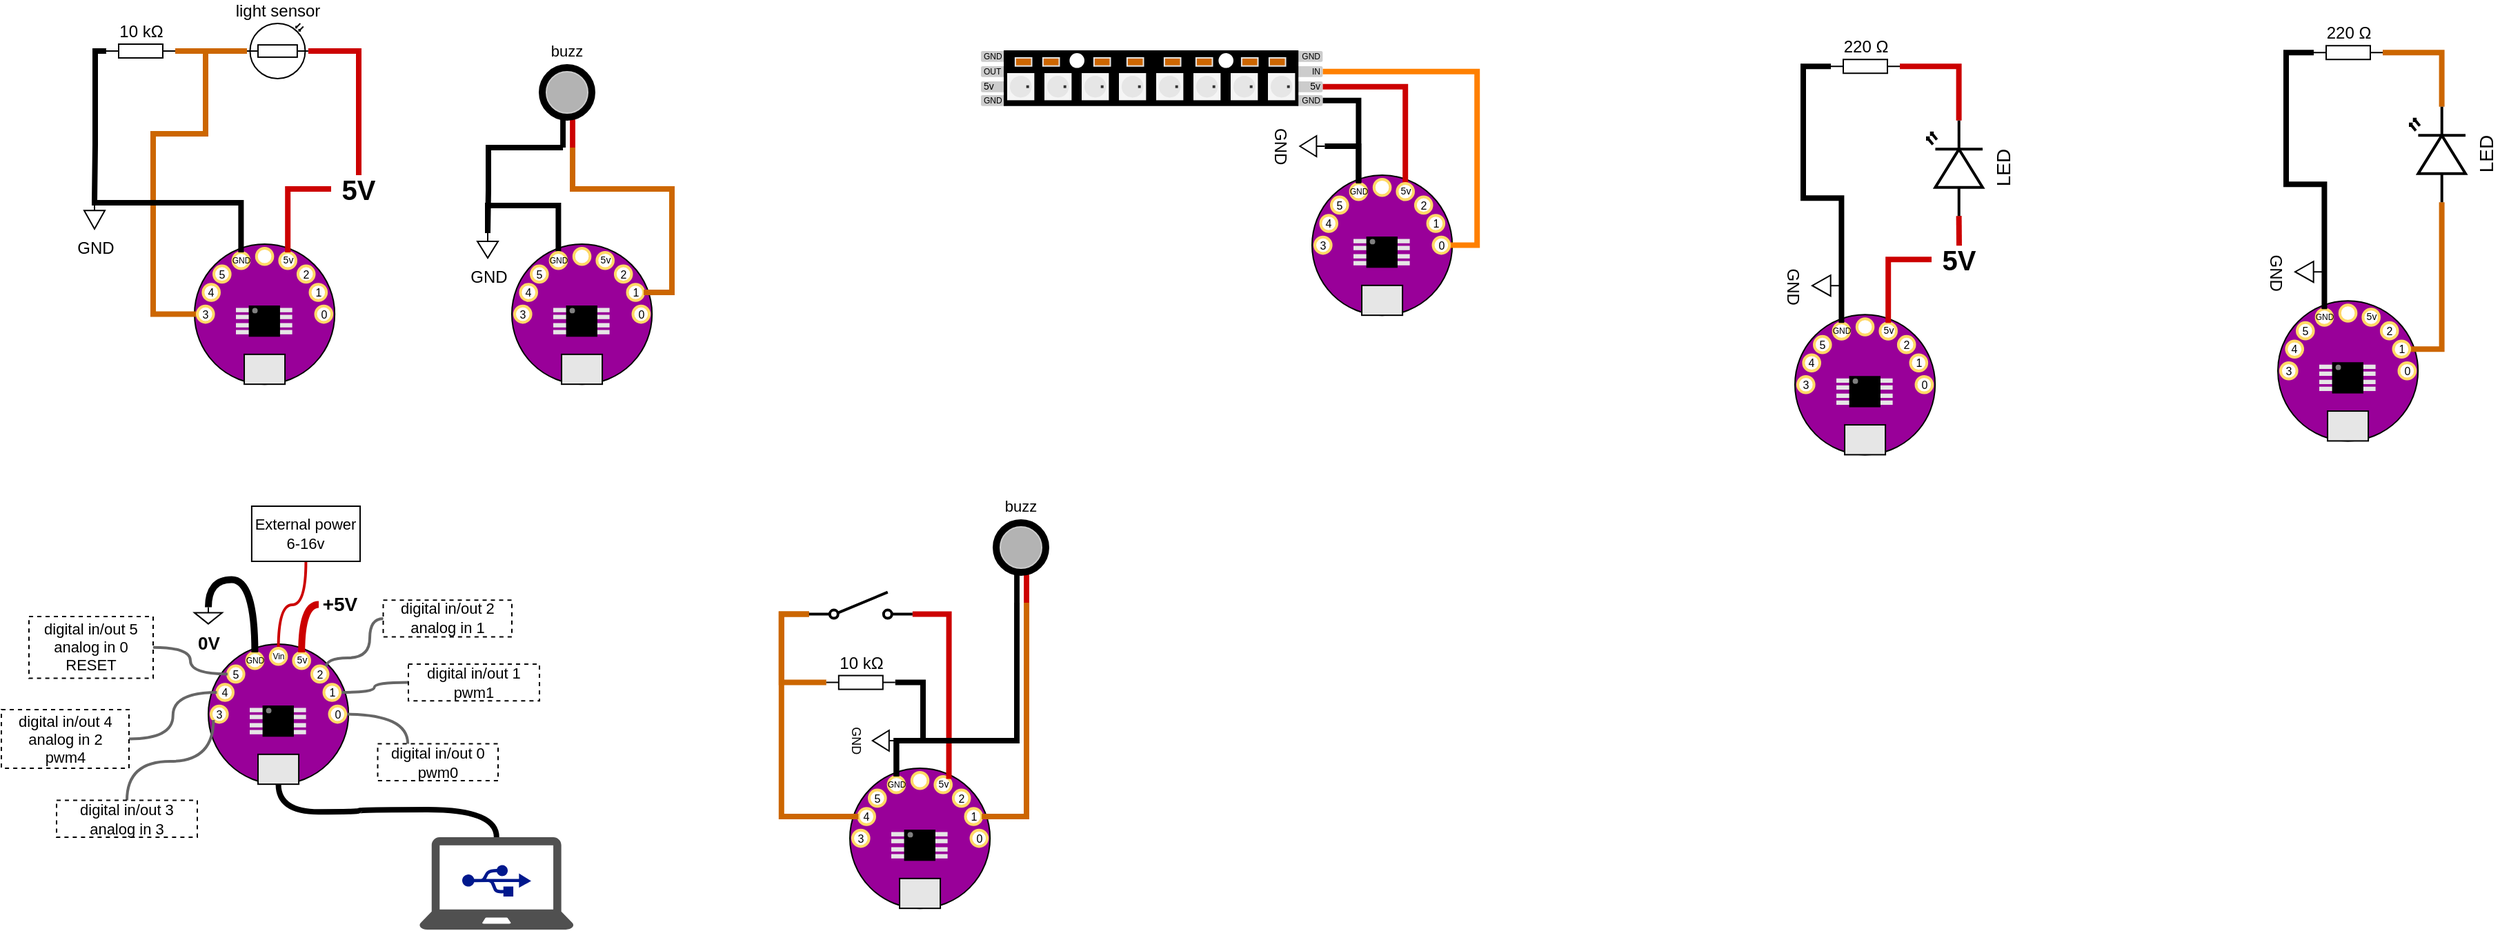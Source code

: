 <mxfile version="12.9.3" type="device"><diagram id="w-1Oj9Hn_6dWeDY5-Nri" name="Page-1"><mxGraphModel dx="1816" dy="596" grid="1" gridSize="10" guides="1" tooltips="1" connect="1" arrows="1" fold="1" page="1" pageScale="1" pageWidth="850" pageHeight="1100" math="0" shadow="0"><root><mxCell id="0"/><mxCell id="1" parent="0"/><mxCell id="QEtuSTOgq6bO0D7OaNYA-1" value="" style="ellipse;whiteSpace=wrap;html=1;aspect=fixed;fillColor=#990099;" parent="1" vertex="1"><mxGeometry x="130" y="190" width="101.575" height="101.57" as="geometry"/></mxCell><mxCell id="QEtuSTOgq6bO0D7OaNYA-2" value="0" style="ellipse;whiteSpace=wrap;html=1;aspect=fixed;fontSize=8;strokeWidth=2;strokeColor=#FFD966;" parent="1" vertex="1"><mxGeometry x="217.76" y="234.88" width="11.811" height="11.81" as="geometry"/></mxCell><mxCell id="QEtuSTOgq6bO0D7OaNYA-96" style="edgeStyle=orthogonalEdgeStyle;rounded=0;orthogonalLoop=1;jettySize=auto;html=1;exitX=0;exitY=0.5;exitDx=0;exitDy=0;entryX=0;entryY=0.5;entryDx=0;entryDy=0;entryPerimeter=0;endArrow=none;endFill=0;strokeColor=#CC6600;strokeWidth=4;fontSize=11;" parent="1" source="QEtuSTOgq6bO0D7OaNYA-3" target="QEtuSTOgq6bO0D7OaNYA-76" edge="1"><mxGeometry relative="1" as="geometry"><Array as="points"><mxPoint x="100" y="241"/><mxPoint x="100" y="110"/><mxPoint x="138" y="110"/><mxPoint x="138" y="50"/></Array></mxGeometry></mxCell><mxCell id="QEtuSTOgq6bO0D7OaNYA-3" value="3" style="ellipse;whiteSpace=wrap;html=1;aspect=fixed;fontSize=8;strokeWidth=2;strokeColor=#FFD966;" parent="1" vertex="1"><mxGeometry x="132" y="234.88" width="11.811" height="11.81" as="geometry"/></mxCell><mxCell id="QEtuSTOgq6bO0D7OaNYA-4" value="" style="ellipse;whiteSpace=wrap;html=1;aspect=fixed;fontSize=8;strokeWidth=2;strokeColor=#FFD966;" parent="1" vertex="1"><mxGeometry x="174.88" y="193" width="11.811" height="11.81" as="geometry"/></mxCell><mxCell id="QEtuSTOgq6bO0D7OaNYA-5" value="1" style="ellipse;whiteSpace=wrap;html=1;aspect=fixed;fontSize=8;strokeWidth=2;strokeColor=#FFD966;" parent="1" vertex="1"><mxGeometry x="213.76" y="219.07" width="11.811" height="11.81" as="geometry"/></mxCell><mxCell id="QEtuSTOgq6bO0D7OaNYA-6" value="5v" style="ellipse;whiteSpace=wrap;html=1;aspect=fixed;fontSize=7;strokeWidth=2;strokeColor=#FFD966;" parent="1" vertex="1"><mxGeometry x="191.69" y="196" width="11.811" height="11.81" as="geometry"/></mxCell><mxCell id="QEtuSTOgq6bO0D7OaNYA-7" value="2" style="ellipse;whiteSpace=wrap;html=1;aspect=fixed;fontSize=8;strokeWidth=2;strokeColor=#FFD966;" parent="1" vertex="1"><mxGeometry x="204.95" y="205.81" width="11.811" height="11.81" as="geometry"/></mxCell><mxCell id="QEtuSTOgq6bO0D7OaNYA-8" value="GND" style="ellipse;whiteSpace=wrap;html=1;aspect=fixed;flipH=1;fontSize=6;strokeWidth=2;strokeColor=#FFD966;" parent="1" vertex="1"><mxGeometry x="157.81" y="196" width="11.811" height="11.81" as="geometry"/></mxCell><mxCell id="QEtuSTOgq6bO0D7OaNYA-9" value="5" style="ellipse;whiteSpace=wrap;html=1;aspect=fixed;flipH=1;fontSize=8;strokeWidth=2;strokeColor=#FFD966;" parent="1" vertex="1"><mxGeometry x="144" y="205.81" width="11.811" height="11.81" as="geometry"/></mxCell><mxCell id="QEtuSTOgq6bO0D7OaNYA-10" value="4" style="ellipse;whiteSpace=wrap;html=1;aspect=fixed;flipH=1;fontSize=8;strokeWidth=2;strokeColor=#FFD966;" parent="1" vertex="1"><mxGeometry x="136.19" y="219.07" width="11.811" height="11.81" as="geometry"/></mxCell><mxCell id="QEtuSTOgq6bO0D7OaNYA-11" value="" style="rounded=0;whiteSpace=wrap;html=1;fillColor=#E6E6E6;" parent="1" vertex="1"><mxGeometry x="166.02" y="269.92" width="29.527" height="21.653" as="geometry"/></mxCell><mxCell id="QEtuSTOgq6bO0D7OaNYA-12" value="" style="group" parent="1" vertex="1" connectable="0"><mxGeometry x="160" y="235" width="40.811" height="21.654" as="geometry"/></mxCell><mxCell id="QEtuSTOgq6bO0D7OaNYA-13" value="" style="rounded=0;whiteSpace=wrap;html=1;fillColor=#E6E6E6;strokeColor=none;" parent="QEtuSTOgq6bO0D7OaNYA-12" vertex="1"><mxGeometry y="1.24" width="11.811" height="3.15" as="geometry"/></mxCell><mxCell id="QEtuSTOgq6bO0D7OaNYA-14" value="" style="rounded=0;whiteSpace=wrap;html=1;fillColor=#E6E6E6;strokeColor=none;" parent="QEtuSTOgq6bO0D7OaNYA-12" vertex="1"><mxGeometry y="6.24" width="11.811" height="3.15" as="geometry"/></mxCell><mxCell id="QEtuSTOgq6bO0D7OaNYA-15" value="" style="rounded=0;whiteSpace=wrap;html=1;fillColor=#E6E6E6;strokeColor=none;" parent="QEtuSTOgq6bO0D7OaNYA-12" vertex="1"><mxGeometry y="12.24" width="11.811" height="3.15" as="geometry"/></mxCell><mxCell id="QEtuSTOgq6bO0D7OaNYA-16" value="" style="rounded=0;whiteSpace=wrap;html=1;fillColor=#E6E6E6;strokeColor=none;" parent="QEtuSTOgq6bO0D7OaNYA-12" vertex="1"><mxGeometry y="17.24" width="11.811" height="3.15" as="geometry"/></mxCell><mxCell id="QEtuSTOgq6bO0D7OaNYA-17" value="" style="rounded=0;whiteSpace=wrap;html=1;fillColor=#E6E6E6;strokeColor=none;" parent="QEtuSTOgq6bO0D7OaNYA-12" vertex="1"><mxGeometry x="29" y="1.24" width="11.811" height="3.15" as="geometry"/></mxCell><mxCell id="QEtuSTOgq6bO0D7OaNYA-18" value="" style="rounded=0;whiteSpace=wrap;html=1;fillColor=#E6E6E6;strokeColor=none;" parent="QEtuSTOgq6bO0D7OaNYA-12" vertex="1"><mxGeometry x="29" y="17.24" width="11.811" height="3.15" as="geometry"/></mxCell><mxCell id="QEtuSTOgq6bO0D7OaNYA-19" value="" style="rounded=0;whiteSpace=wrap;html=1;fillColor=#E6E6E6;strokeColor=none;" parent="QEtuSTOgq6bO0D7OaNYA-12" vertex="1"><mxGeometry x="29" y="12.24" width="11.811" height="3.15" as="geometry"/></mxCell><mxCell id="QEtuSTOgq6bO0D7OaNYA-20" value="" style="rounded=0;whiteSpace=wrap;html=1;fillColor=#E6E6E6;strokeColor=none;" parent="QEtuSTOgq6bO0D7OaNYA-12" vertex="1"><mxGeometry x="29" y="6.24" width="11.811" height="3.15" as="geometry"/></mxCell><mxCell id="QEtuSTOgq6bO0D7OaNYA-21" value="" style="rounded=0;whiteSpace=wrap;html=1;fillColor=#000000;" parent="QEtuSTOgq6bO0D7OaNYA-12" vertex="1"><mxGeometry x="9.81" width="21.653" height="21.653" as="geometry"/></mxCell><mxCell id="QEtuSTOgq6bO0D7OaNYA-22" value="" style="ellipse;whiteSpace=wrap;html=1;aspect=fixed;fillColor=#808080;strokeColor=none;" parent="QEtuSTOgq6bO0D7OaNYA-12" vertex="1"><mxGeometry x="11.81" y="1.24" width="3.937" height="3.94" as="geometry"/></mxCell><mxCell id="QEtuSTOgq6bO0D7OaNYA-85" style="edgeStyle=orthogonalEdgeStyle;rounded=0;orthogonalLoop=1;jettySize=auto;html=1;exitX=0;exitY=0.5;exitDx=0;exitDy=0;exitPerimeter=0;entryX=1;entryY=0.5;entryDx=0;entryDy=0;entryPerimeter=0;endArrow=none;endFill=0;strokeWidth=4;strokeColor=#CC6600;" parent="1" source="QEtuSTOgq6bO0D7OaNYA-76" target="QEtuSTOgq6bO0D7OaNYA-82" edge="1"><mxGeometry relative="1" as="geometry"/></mxCell><mxCell id="QEtuSTOgq6bO0D7OaNYA-89" style="edgeStyle=orthogonalEdgeStyle;rounded=0;orthogonalLoop=1;jettySize=auto;html=1;exitX=1;exitY=0.5;exitDx=0;exitDy=0;exitPerimeter=0;endArrow=none;endFill=0;strokeWidth=4;fontSize=20;strokeColor=#CC0000;" parent="1" source="QEtuSTOgq6bO0D7OaNYA-76" target="QEtuSTOgq6bO0D7OaNYA-86" edge="1"><mxGeometry relative="1" as="geometry"/></mxCell><mxCell id="QEtuSTOgq6bO0D7OaNYA-76" value="light sensor" style="verticalLabelPosition=top;shadow=0;dashed=0;align=center;html=1;verticalAlign=bottom;shape=mxgraph.electrical.opto_electronics.photo_resistor_1;labelPosition=center;" parent="1" vertex="1"><mxGeometry x="168" y="30" width="44.44" height="40" as="geometry"/></mxCell><mxCell id="QEtuSTOgq6bO0D7OaNYA-78" style="edgeStyle=orthogonalEdgeStyle;rounded=0;orthogonalLoop=1;jettySize=auto;html=1;exitX=0.5;exitY=0;exitDx=0;exitDy=0;exitPerimeter=0;entryX=0.5;entryY=0;entryDx=0;entryDy=0;endArrow=none;endFill=0;strokeWidth=4;fontSize=11;" parent="1" source="QEtuSTOgq6bO0D7OaNYA-77" target="QEtuSTOgq6bO0D7OaNYA-8" edge="1"><mxGeometry relative="1" as="geometry"><Array as="points"><mxPoint x="58" y="160"/><mxPoint x="164" y="160"/></Array></mxGeometry></mxCell><mxCell id="QEtuSTOgq6bO0D7OaNYA-77" value="GND" style="pointerEvents=1;verticalLabelPosition=bottom;shadow=0;dashed=0;align=center;html=1;verticalAlign=top;shape=mxgraph.electrical.signal_sources.signal_ground;" parent="1" vertex="1"><mxGeometry x="50" y="159" width="15" height="20" as="geometry"/></mxCell><mxCell id="QEtuSTOgq6bO0D7OaNYA-84" style="edgeStyle=orthogonalEdgeStyle;rounded=0;orthogonalLoop=1;jettySize=auto;html=1;entryX=0.5;entryY=0;entryDx=0;entryDy=0;entryPerimeter=0;endArrow=none;endFill=0;strokeWidth=4;" parent="1" source="QEtuSTOgq6bO0D7OaNYA-82" target="QEtuSTOgq6bO0D7OaNYA-77" edge="1"><mxGeometry relative="1" as="geometry"><Array as="points"><mxPoint x="58" y="50"/><mxPoint x="58" y="118"/><mxPoint x="58" y="118"/></Array></mxGeometry></mxCell><mxCell id="QEtuSTOgq6bO0D7OaNYA-82" value="10 kΩ" style="pointerEvents=1;verticalLabelPosition=top;shadow=0;dashed=0;align=center;html=1;verticalAlign=bottom;shape=mxgraph.electrical.resistors.resistor_1;rotation=0;labelPosition=center;" parent="1" vertex="1"><mxGeometry x="66" y="45" width="50" height="10" as="geometry"/></mxCell><mxCell id="QEtuSTOgq6bO0D7OaNYA-87" style="edgeStyle=orthogonalEdgeStyle;rounded=0;orthogonalLoop=1;jettySize=auto;html=1;entryX=0.5;entryY=0;entryDx=0;entryDy=0;endArrow=none;endFill=0;strokeWidth=4;fontSize=20;exitX=0;exitY=0.5;exitDx=0;exitDy=0;strokeColor=#CC0000;" parent="1" source="QEtuSTOgq6bO0D7OaNYA-86" target="QEtuSTOgq6bO0D7OaNYA-6" edge="1"><mxGeometry relative="1" as="geometry"><mxPoint x="340" y="150" as="sourcePoint"/><Array as="points"><mxPoint x="198" y="150"/></Array></mxGeometry></mxCell><mxCell id="QEtuSTOgq6bO0D7OaNYA-86" value="5V" style="text;html=1;strokeColor=none;fillColor=none;align=center;verticalAlign=middle;whiteSpace=wrap;rounded=0;fontSize=20;fontStyle=1" parent="1" vertex="1"><mxGeometry x="229" y="140" width="40" height="20" as="geometry"/></mxCell><mxCell id="QEtuSTOgq6bO0D7OaNYA-97" value="" style="ellipse;whiteSpace=wrap;html=1;aspect=fixed;fillColor=#990099;" parent="1" vertex="1"><mxGeometry x="360" y="190" width="101.575" height="101.57" as="geometry"/></mxCell><mxCell id="QEtuSTOgq6bO0D7OaNYA-98" value="0" style="ellipse;whiteSpace=wrap;html=1;aspect=fixed;fontSize=8;strokeWidth=2;strokeColor=#FFD966;" parent="1" vertex="1"><mxGeometry x="447.76" y="234.88" width="11.811" height="11.81" as="geometry"/></mxCell><mxCell id="QEtuSTOgq6bO0D7OaNYA-100" value="3" style="ellipse;whiteSpace=wrap;html=1;aspect=fixed;fontSize=8;strokeWidth=2;strokeColor=#FFD966;" parent="1" vertex="1"><mxGeometry x="362" y="234.88" width="11.811" height="11.81" as="geometry"/></mxCell><mxCell id="QEtuSTOgq6bO0D7OaNYA-101" value="" style="ellipse;whiteSpace=wrap;html=1;aspect=fixed;fontSize=8;strokeWidth=2;strokeColor=#FFD966;" parent="1" vertex="1"><mxGeometry x="404.88" y="193" width="11.811" height="11.81" as="geometry"/></mxCell><mxCell id="QEtuSTOgq6bO0D7OaNYA-102" value="1" style="ellipse;whiteSpace=wrap;html=1;aspect=fixed;fontSize=8;strokeWidth=2;strokeColor=#FFD966;" parent="1" vertex="1"><mxGeometry x="443.76" y="219.07" width="11.811" height="11.81" as="geometry"/></mxCell><mxCell id="QEtuSTOgq6bO0D7OaNYA-103" value="5v" style="ellipse;whiteSpace=wrap;html=1;aspect=fixed;fontSize=7;strokeWidth=2;strokeColor=#FFD966;" parent="1" vertex="1"><mxGeometry x="421.69" y="196" width="11.811" height="11.81" as="geometry"/></mxCell><mxCell id="QEtuSTOgq6bO0D7OaNYA-104" value="2" style="ellipse;whiteSpace=wrap;html=1;aspect=fixed;fontSize=8;strokeWidth=2;strokeColor=#FFD966;" parent="1" vertex="1"><mxGeometry x="434.95" y="205.81" width="11.811" height="11.81" as="geometry"/></mxCell><mxCell id="QEtuSTOgq6bO0D7OaNYA-224" style="edgeStyle=orthogonalEdgeStyle;rounded=0;orthogonalLoop=1;jettySize=auto;html=1;exitX=0.5;exitY=0;exitDx=0;exitDy=0;entryX=0.5;entryY=0;entryDx=0;entryDy=0;entryPerimeter=0;endArrow=none;endFill=0;strokeColor=#000000;strokeWidth=4;fontSize=11;" parent="1" source="QEtuSTOgq6bO0D7OaNYA-105" target="QEtuSTOgq6bO0D7OaNYA-124" edge="1"><mxGeometry relative="1" as="geometry"/></mxCell><mxCell id="QEtuSTOgq6bO0D7OaNYA-105" value="GND" style="ellipse;whiteSpace=wrap;html=1;aspect=fixed;flipH=1;fontSize=6;strokeWidth=2;strokeColor=#FFD966;" parent="1" vertex="1"><mxGeometry x="387.81" y="196" width="11.811" height="11.81" as="geometry"/></mxCell><mxCell id="QEtuSTOgq6bO0D7OaNYA-106" value="5" style="ellipse;whiteSpace=wrap;html=1;aspect=fixed;flipH=1;fontSize=8;strokeWidth=2;strokeColor=#FFD966;" parent="1" vertex="1"><mxGeometry x="374" y="205.81" width="11.811" height="11.81" as="geometry"/></mxCell><mxCell id="QEtuSTOgq6bO0D7OaNYA-107" value="4" style="ellipse;whiteSpace=wrap;html=1;aspect=fixed;flipH=1;fontSize=8;strokeWidth=2;strokeColor=#FFD966;" parent="1" vertex="1"><mxGeometry x="366.19" y="219.07" width="11.811" height="11.81" as="geometry"/></mxCell><mxCell id="QEtuSTOgq6bO0D7OaNYA-108" value="" style="rounded=0;whiteSpace=wrap;html=1;fillColor=#E6E6E6;" parent="1" vertex="1"><mxGeometry x="396.02" y="269.92" width="29.527" height="21.653" as="geometry"/></mxCell><mxCell id="QEtuSTOgq6bO0D7OaNYA-109" value="" style="group" parent="1" vertex="1" connectable="0"><mxGeometry x="390" y="235" width="40.811" height="21.654" as="geometry"/></mxCell><mxCell id="QEtuSTOgq6bO0D7OaNYA-110" value="" style="rounded=0;whiteSpace=wrap;html=1;fillColor=#E6E6E6;strokeColor=none;" parent="QEtuSTOgq6bO0D7OaNYA-109" vertex="1"><mxGeometry y="1.24" width="11.811" height="3.15" as="geometry"/></mxCell><mxCell id="QEtuSTOgq6bO0D7OaNYA-111" value="" style="rounded=0;whiteSpace=wrap;html=1;fillColor=#E6E6E6;strokeColor=none;" parent="QEtuSTOgq6bO0D7OaNYA-109" vertex="1"><mxGeometry y="6.24" width="11.811" height="3.15" as="geometry"/></mxCell><mxCell id="QEtuSTOgq6bO0D7OaNYA-112" value="" style="rounded=0;whiteSpace=wrap;html=1;fillColor=#E6E6E6;strokeColor=none;" parent="QEtuSTOgq6bO0D7OaNYA-109" vertex="1"><mxGeometry y="12.24" width="11.811" height="3.15" as="geometry"/></mxCell><mxCell id="QEtuSTOgq6bO0D7OaNYA-113" value="" style="rounded=0;whiteSpace=wrap;html=1;fillColor=#E6E6E6;strokeColor=none;" parent="QEtuSTOgq6bO0D7OaNYA-109" vertex="1"><mxGeometry y="17.24" width="11.811" height="3.15" as="geometry"/></mxCell><mxCell id="QEtuSTOgq6bO0D7OaNYA-114" value="" style="rounded=0;whiteSpace=wrap;html=1;fillColor=#E6E6E6;strokeColor=none;" parent="QEtuSTOgq6bO0D7OaNYA-109" vertex="1"><mxGeometry x="29" y="1.24" width="11.811" height="3.15" as="geometry"/></mxCell><mxCell id="QEtuSTOgq6bO0D7OaNYA-115" value="" style="rounded=0;whiteSpace=wrap;html=1;fillColor=#E6E6E6;strokeColor=none;" parent="QEtuSTOgq6bO0D7OaNYA-109" vertex="1"><mxGeometry x="29" y="17.24" width="11.811" height="3.15" as="geometry"/></mxCell><mxCell id="QEtuSTOgq6bO0D7OaNYA-116" value="" style="rounded=0;whiteSpace=wrap;html=1;fillColor=#E6E6E6;strokeColor=none;" parent="QEtuSTOgq6bO0D7OaNYA-109" vertex="1"><mxGeometry x="29" y="12.24" width="11.811" height="3.15" as="geometry"/></mxCell><mxCell id="QEtuSTOgq6bO0D7OaNYA-117" value="" style="rounded=0;whiteSpace=wrap;html=1;fillColor=#E6E6E6;strokeColor=none;" parent="QEtuSTOgq6bO0D7OaNYA-109" vertex="1"><mxGeometry x="29" y="6.24" width="11.811" height="3.15" as="geometry"/></mxCell><mxCell id="QEtuSTOgq6bO0D7OaNYA-118" value="" style="rounded=0;whiteSpace=wrap;html=1;fillColor=#000000;" parent="QEtuSTOgq6bO0D7OaNYA-109" vertex="1"><mxGeometry x="9.81" width="21.653" height="21.653" as="geometry"/></mxCell><mxCell id="QEtuSTOgq6bO0D7OaNYA-119" value="" style="ellipse;whiteSpace=wrap;html=1;aspect=fixed;fillColor=#808080;strokeColor=none;" parent="QEtuSTOgq6bO0D7OaNYA-109" vertex="1"><mxGeometry x="11.81" y="1.24" width="3.937" height="3.94" as="geometry"/></mxCell><mxCell id="QEtuSTOgq6bO0D7OaNYA-124" value="GND" style="pointerEvents=1;verticalLabelPosition=bottom;shadow=0;dashed=0;align=center;html=1;verticalAlign=top;shape=mxgraph.electrical.signal_sources.signal_ground;" parent="1" vertex="1"><mxGeometry x="335" y="182" width="15" height="18" as="geometry"/></mxCell><mxCell id="QEtuSTOgq6bO0D7OaNYA-134" value="" style="group" parent="1" vertex="1" connectable="0"><mxGeometry x="380" y="40" width="40" height="80" as="geometry"/></mxCell><mxCell id="QEtuSTOgq6bO0D7OaNYA-132" value="" style="rounded=0;whiteSpace=wrap;html=1;strokeColor=none;fillColor=#000000;fontSize=11;" parent="QEtuSTOgq6bO0D7OaNYA-134" vertex="1"><mxGeometry x="15.06" y="40.63" width="3.937" height="39.37" as="geometry"/></mxCell><mxCell id="QEtuSTOgq6bO0D7OaNYA-131" value="" style="rounded=0;whiteSpace=wrap;html=1;strokeColor=none;fillColor=#CC0000;fontSize=11;" parent="QEtuSTOgq6bO0D7OaNYA-134" vertex="1"><mxGeometry x="22.06" y="40.63" width="3.937" height="39.37" as="geometry"/></mxCell><mxCell id="QEtuSTOgq6bO0D7OaNYA-129" value="" style="ellipse;whiteSpace=wrap;html=1;aspect=fixed;fontSize=11;fillColor=#000000;" parent="QEtuSTOgq6bO0D7OaNYA-134" vertex="1"><mxGeometry y="20" width="40" height="40" as="geometry"/></mxCell><mxCell id="QEtuSTOgq6bO0D7OaNYA-130" value="" style="ellipse;whiteSpace=wrap;html=1;aspect=fixed;fillColor=#B3B3B3;fontSize=11;strokeColor=#CCCCCC;" parent="QEtuSTOgq6bO0D7OaNYA-134" vertex="1"><mxGeometry x="5" y="25" width="30" height="30" as="geometry"/></mxCell><mxCell id="QEtuSTOgq6bO0D7OaNYA-133" value="buzz" style="text;html=1;strokeColor=none;fillColor=none;align=center;verticalAlign=middle;whiteSpace=wrap;rounded=0;fontSize=11;" parent="QEtuSTOgq6bO0D7OaNYA-134" vertex="1"><mxGeometry width="40" height="20" as="geometry"/></mxCell><mxCell id="QEtuSTOgq6bO0D7OaNYA-136" style="edgeStyle=orthogonalEdgeStyle;rounded=0;orthogonalLoop=1;jettySize=auto;html=1;exitX=0.5;exitY=1;exitDx=0;exitDy=0;entryX=1;entryY=0.5;entryDx=0;entryDy=0;endArrow=none;endFill=0;strokeColor=#CC6600;strokeWidth=4;fontSize=11;" parent="1" source="QEtuSTOgq6bO0D7OaNYA-131" target="QEtuSTOgq6bO0D7OaNYA-102" edge="1"><mxGeometry relative="1" as="geometry"><Array as="points"><mxPoint x="404" y="150"/><mxPoint x="476" y="150"/><mxPoint x="476" y="225"/></Array></mxGeometry></mxCell><mxCell id="QEtuSTOgq6bO0D7OaNYA-138" value="" style="ellipse;whiteSpace=wrap;html=1;aspect=fixed;fillColor=#990099;" parent="1" vertex="1"><mxGeometry x="940" y="140" width="101.575" height="101.57" as="geometry"/></mxCell><mxCell id="QEtuSTOgq6bO0D7OaNYA-227" style="edgeStyle=orthogonalEdgeStyle;rounded=0;orthogonalLoop=1;jettySize=auto;html=1;exitX=1;exitY=0.5;exitDx=0;exitDy=0;entryX=1;entryY=0.5;entryDx=0;entryDy=0;endArrow=none;endFill=0;strokeColor=#FF8000;strokeWidth=4;fontSize=11;" parent="1" source="QEtuSTOgq6bO0D7OaNYA-139" target="QEtuSTOgq6bO0D7OaNYA-173" edge="1"><mxGeometry relative="1" as="geometry"/></mxCell><mxCell id="QEtuSTOgq6bO0D7OaNYA-139" value="0" style="ellipse;whiteSpace=wrap;html=1;aspect=fixed;fontSize=8;strokeWidth=2;strokeColor=#FFD966;" parent="1" vertex="1"><mxGeometry x="1027.76" y="184.88" width="11.811" height="11.81" as="geometry"/></mxCell><mxCell id="QEtuSTOgq6bO0D7OaNYA-140" value="3" style="ellipse;whiteSpace=wrap;html=1;aspect=fixed;fontSize=8;strokeWidth=2;strokeColor=#FFD966;" parent="1" vertex="1"><mxGeometry x="942" y="184.88" width="11.811" height="11.81" as="geometry"/></mxCell><mxCell id="QEtuSTOgq6bO0D7OaNYA-141" value="" style="ellipse;whiteSpace=wrap;html=1;aspect=fixed;fontSize=8;strokeWidth=2;strokeColor=#FFD966;" parent="1" vertex="1"><mxGeometry x="984.88" y="143" width="11.811" height="11.81" as="geometry"/></mxCell><mxCell id="QEtuSTOgq6bO0D7OaNYA-142" value="1" style="ellipse;whiteSpace=wrap;html=1;aspect=fixed;fontSize=8;strokeWidth=2;strokeColor=#FFD966;" parent="1" vertex="1"><mxGeometry x="1023.76" y="169.07" width="11.811" height="11.81" as="geometry"/></mxCell><mxCell id="QEtuSTOgq6bO0D7OaNYA-226" style="edgeStyle=orthogonalEdgeStyle;rounded=0;orthogonalLoop=1;jettySize=auto;html=1;exitX=0.5;exitY=0;exitDx=0;exitDy=0;entryX=1;entryY=0.5;entryDx=0;entryDy=0;endArrow=none;endFill=0;strokeColor=#CC0000;strokeWidth=4;fontSize=11;" parent="1" source="QEtuSTOgq6bO0D7OaNYA-143" target="QEtuSTOgq6bO0D7OaNYA-172" edge="1"><mxGeometry relative="1" as="geometry"/></mxCell><mxCell id="QEtuSTOgq6bO0D7OaNYA-143" value="5v" style="ellipse;whiteSpace=wrap;html=1;aspect=fixed;fontSize=7;strokeWidth=2;strokeColor=#FFD966;" parent="1" vertex="1"><mxGeometry x="1001.69" y="146" width="11.811" height="11.81" as="geometry"/></mxCell><mxCell id="QEtuSTOgq6bO0D7OaNYA-144" value="2" style="ellipse;whiteSpace=wrap;html=1;aspect=fixed;fontSize=8;strokeWidth=2;strokeColor=#FFD966;" parent="1" vertex="1"><mxGeometry x="1014.95" y="155.81" width="11.811" height="11.81" as="geometry"/></mxCell><mxCell id="QEtuSTOgq6bO0D7OaNYA-222" style="edgeStyle=orthogonalEdgeStyle;rounded=0;orthogonalLoop=1;jettySize=auto;html=1;exitX=0.5;exitY=0;exitDx=0;exitDy=0;entryX=1;entryY=0.5;entryDx=0;entryDy=0;endArrow=none;endFill=0;strokeColor=#000000;strokeWidth=4;fontSize=11;" parent="1" source="QEtuSTOgq6bO0D7OaNYA-145" target="QEtuSTOgq6bO0D7OaNYA-171" edge="1"><mxGeometry relative="1" as="geometry"/></mxCell><mxCell id="QEtuSTOgq6bO0D7OaNYA-145" value="GND" style="ellipse;whiteSpace=wrap;html=1;aspect=fixed;flipH=1;fontSize=6;strokeWidth=2;strokeColor=#FFD966;" parent="1" vertex="1"><mxGeometry x="967.81" y="146" width="11.811" height="11.81" as="geometry"/></mxCell><mxCell id="QEtuSTOgq6bO0D7OaNYA-146" value="5" style="ellipse;whiteSpace=wrap;html=1;aspect=fixed;flipH=1;fontSize=8;strokeWidth=2;strokeColor=#FFD966;" parent="1" vertex="1"><mxGeometry x="954" y="155.81" width="11.811" height="11.81" as="geometry"/></mxCell><mxCell id="QEtuSTOgq6bO0D7OaNYA-147" value="4" style="ellipse;whiteSpace=wrap;html=1;aspect=fixed;flipH=1;fontSize=8;strokeWidth=2;strokeColor=#FFD966;" parent="1" vertex="1"><mxGeometry x="946.19" y="169.07" width="11.811" height="11.81" as="geometry"/></mxCell><mxCell id="QEtuSTOgq6bO0D7OaNYA-148" value="" style="rounded=0;whiteSpace=wrap;html=1;fillColor=#E6E6E6;" parent="1" vertex="1"><mxGeometry x="976.02" y="219.92" width="29.527" height="21.653" as="geometry"/></mxCell><mxCell id="QEtuSTOgq6bO0D7OaNYA-149" value="" style="group" parent="1" vertex="1" connectable="0"><mxGeometry x="970" y="185" width="40.811" height="21.654" as="geometry"/></mxCell><mxCell id="QEtuSTOgq6bO0D7OaNYA-150" value="" style="rounded=0;whiteSpace=wrap;html=1;fillColor=#E6E6E6;strokeColor=none;" parent="QEtuSTOgq6bO0D7OaNYA-149" vertex="1"><mxGeometry y="1.24" width="11.811" height="3.15" as="geometry"/></mxCell><mxCell id="QEtuSTOgq6bO0D7OaNYA-151" value="" style="rounded=0;whiteSpace=wrap;html=1;fillColor=#E6E6E6;strokeColor=none;" parent="QEtuSTOgq6bO0D7OaNYA-149" vertex="1"><mxGeometry y="6.24" width="11.811" height="3.15" as="geometry"/></mxCell><mxCell id="QEtuSTOgq6bO0D7OaNYA-152" value="" style="rounded=0;whiteSpace=wrap;html=1;fillColor=#E6E6E6;strokeColor=none;" parent="QEtuSTOgq6bO0D7OaNYA-149" vertex="1"><mxGeometry y="12.24" width="11.811" height="3.15" as="geometry"/></mxCell><mxCell id="QEtuSTOgq6bO0D7OaNYA-153" value="" style="rounded=0;whiteSpace=wrap;html=1;fillColor=#E6E6E6;strokeColor=none;" parent="QEtuSTOgq6bO0D7OaNYA-149" vertex="1"><mxGeometry y="17.24" width="11.811" height="3.15" as="geometry"/></mxCell><mxCell id="QEtuSTOgq6bO0D7OaNYA-154" value="" style="rounded=0;whiteSpace=wrap;html=1;fillColor=#E6E6E6;strokeColor=none;" parent="QEtuSTOgq6bO0D7OaNYA-149" vertex="1"><mxGeometry x="29" y="1.24" width="11.811" height="3.15" as="geometry"/></mxCell><mxCell id="QEtuSTOgq6bO0D7OaNYA-155" value="" style="rounded=0;whiteSpace=wrap;html=1;fillColor=#E6E6E6;strokeColor=none;" parent="QEtuSTOgq6bO0D7OaNYA-149" vertex="1"><mxGeometry x="29" y="17.24" width="11.811" height="3.15" as="geometry"/></mxCell><mxCell id="QEtuSTOgq6bO0D7OaNYA-156" value="" style="rounded=0;whiteSpace=wrap;html=1;fillColor=#E6E6E6;strokeColor=none;" parent="QEtuSTOgq6bO0D7OaNYA-149" vertex="1"><mxGeometry x="29" y="12.24" width="11.811" height="3.15" as="geometry"/></mxCell><mxCell id="QEtuSTOgq6bO0D7OaNYA-157" value="" style="rounded=0;whiteSpace=wrap;html=1;fillColor=#E6E6E6;strokeColor=none;" parent="QEtuSTOgq6bO0D7OaNYA-149" vertex="1"><mxGeometry x="29" y="6.24" width="11.811" height="3.15" as="geometry"/></mxCell><mxCell id="QEtuSTOgq6bO0D7OaNYA-158" value="" style="rounded=0;whiteSpace=wrap;html=1;fillColor=#000000;" parent="QEtuSTOgq6bO0D7OaNYA-149" vertex="1"><mxGeometry x="9.81" width="21.653" height="21.653" as="geometry"/></mxCell><mxCell id="QEtuSTOgq6bO0D7OaNYA-159" value="" style="ellipse;whiteSpace=wrap;html=1;aspect=fixed;fillColor=#808080;strokeColor=none;" parent="QEtuSTOgq6bO0D7OaNYA-149" vertex="1"><mxGeometry x="11.81" y="1.24" width="3.937" height="3.94" as="geometry"/></mxCell><mxCell id="QEtuSTOgq6bO0D7OaNYA-225" style="edgeStyle=orthogonalEdgeStyle;rounded=0;orthogonalLoop=1;jettySize=auto;html=1;exitX=0.5;exitY=0;exitDx=0;exitDy=0;exitPerimeter=0;entryX=0.5;entryY=0;entryDx=0;entryDy=0;endArrow=none;endFill=0;strokeColor=#000000;strokeWidth=4;fontSize=11;" parent="1" source="QEtuSTOgq6bO0D7OaNYA-161" target="QEtuSTOgq6bO0D7OaNYA-145" edge="1"><mxGeometry relative="1" as="geometry"/></mxCell><mxCell id="QEtuSTOgq6bO0D7OaNYA-161" value="GND" style="pointerEvents=1;verticalLabelPosition=bottom;shadow=0;dashed=0;align=center;html=1;verticalAlign=top;shape=mxgraph.electrical.signal_sources.signal_ground;rotation=90;" parent="1" vertex="1"><mxGeometry x="932.69" y="110" width="15" height="18" as="geometry"/></mxCell><mxCell id="QEtuSTOgq6bO0D7OaNYA-170" value="" style="group" parent="1" vertex="1" connectable="0"><mxGeometry x="700" y="50" width="247.685" height="39.874" as="geometry"/></mxCell><mxCell id="QEtuSTOgq6bO0D7OaNYA-171" value="GND" style="rounded=1;whiteSpace=wrap;html=1;strokeColor=none;strokeWidth=1;fillColor=#CCCCCC;fontSize=6;align=right;" parent="QEtuSTOgq6bO0D7OaNYA-170" vertex="1"><mxGeometry x="228" y="32" width="19.685" height="7.874" as="geometry"/></mxCell><mxCell id="QEtuSTOgq6bO0D7OaNYA-172" value="5v" style="rounded=1;whiteSpace=wrap;html=1;strokeColor=none;strokeWidth=1;fillColor=#CCCCCC;fontSize=7;align=right;" parent="QEtuSTOgq6bO0D7OaNYA-170" vertex="1"><mxGeometry x="228" y="22" width="19.685" height="7.874" as="geometry"/></mxCell><mxCell id="QEtuSTOgq6bO0D7OaNYA-173" value="IN" style="rounded=1;whiteSpace=wrap;html=1;strokeColor=none;strokeWidth=1;fillColor=#CCCCCC;fontSize=6;align=right;" parent="QEtuSTOgq6bO0D7OaNYA-170" vertex="1"><mxGeometry x="228" y="11" width="19.685" height="7.874" as="geometry"/></mxCell><mxCell id="QEtuSTOgq6bO0D7OaNYA-174" value="GND" style="rounded=1;whiteSpace=wrap;html=1;strokeColor=none;strokeWidth=1;fillColor=#CCCCCC;fontSize=6;align=right;" parent="QEtuSTOgq6bO0D7OaNYA-170" vertex="1"><mxGeometry x="228" width="19.685" height="7.874" as="geometry"/></mxCell><mxCell id="QEtuSTOgq6bO0D7OaNYA-175" value="GND" style="rounded=1;whiteSpace=wrap;html=1;strokeColor=none;strokeWidth=1;fillColor=#CCCCCC;fontSize=6;align=left;" parent="QEtuSTOgq6bO0D7OaNYA-170" vertex="1"><mxGeometry width="19.685" height="7.874" as="geometry"/></mxCell><mxCell id="QEtuSTOgq6bO0D7OaNYA-176" value="OUT" style="rounded=1;whiteSpace=wrap;html=1;strokeColor=none;strokeWidth=1;fillColor=#CCCCCC;fontSize=6;align=left;" parent="QEtuSTOgq6bO0D7OaNYA-170" vertex="1"><mxGeometry y="11" width="19.685" height="7.874" as="geometry"/></mxCell><mxCell id="QEtuSTOgq6bO0D7OaNYA-177" value="5v" style="rounded=1;whiteSpace=wrap;html=1;strokeColor=none;strokeWidth=1;fillColor=#CCCCCC;fontSize=7;align=left;" parent="QEtuSTOgq6bO0D7OaNYA-170" vertex="1"><mxGeometry y="22" width="19.685" height="7.874" as="geometry"/></mxCell><mxCell id="QEtuSTOgq6bO0D7OaNYA-178" value="GND" style="rounded=1;whiteSpace=wrap;html=1;strokeColor=none;strokeWidth=1;fillColor=#CCCCCC;fontSize=6;align=left;" parent="QEtuSTOgq6bO0D7OaNYA-170" vertex="1"><mxGeometry y="32" width="19.685" height="7.874" as="geometry"/></mxCell><mxCell id="QEtuSTOgq6bO0D7OaNYA-179" value="" style="rounded=0;whiteSpace=wrap;html=1;fillColor=#000000;" parent="QEtuSTOgq6bO0D7OaNYA-170" vertex="1"><mxGeometry x="17.0" width="212.598" height="39.37" as="geometry"/></mxCell><mxCell id="QEtuSTOgq6bO0D7OaNYA-180" value="" style="group" parent="QEtuSTOgq6bO0D7OaNYA-170" vertex="1" connectable="0"><mxGeometry x="19.0" y="16.0" width="19.685" height="19.685" as="geometry"/></mxCell><mxCell id="QEtuSTOgq6bO0D7OaNYA-181" value="" style="rounded=0;whiteSpace=wrap;html=1;fillColor=#f5f5f5;strokeColor=none;fontColor=#333333;" parent="QEtuSTOgq6bO0D7OaNYA-180" vertex="1"><mxGeometry width="19.685" height="19.685" as="geometry"/></mxCell><mxCell id="QEtuSTOgq6bO0D7OaNYA-182" value="" style="ellipse;whiteSpace=wrap;html=1;aspect=fixed;strokeColor=none;fillColor=#E6E6E6;" parent="QEtuSTOgq6bO0D7OaNYA-180" vertex="1"><mxGeometry x="1.97" y="1.97" width="15.748" height="15.75" as="geometry"/></mxCell><mxCell id="QEtuSTOgq6bO0D7OaNYA-183" value="" style="rounded=0;whiteSpace=wrap;html=1;fillColor=#333333;strokeColor=none;" parent="QEtuSTOgq6bO0D7OaNYA-180" vertex="1"><mxGeometry x="13.86" y="8.86" width="1.968" height="1.968" as="geometry"/></mxCell><mxCell id="QEtuSTOgq6bO0D7OaNYA-184" value="" style="group" parent="QEtuSTOgq6bO0D7OaNYA-170" vertex="1" connectable="0"><mxGeometry x="46" y="16.0" width="19.685" height="19.685" as="geometry"/></mxCell><mxCell id="QEtuSTOgq6bO0D7OaNYA-185" value="" style="rounded=0;whiteSpace=wrap;html=1;fillColor=#f5f5f5;strokeColor=none;fontColor=#333333;" parent="QEtuSTOgq6bO0D7OaNYA-184" vertex="1"><mxGeometry width="19.685" height="19.685" as="geometry"/></mxCell><mxCell id="QEtuSTOgq6bO0D7OaNYA-186" value="" style="ellipse;whiteSpace=wrap;html=1;aspect=fixed;strokeColor=none;fillColor=#E6E6E6;" parent="QEtuSTOgq6bO0D7OaNYA-184" vertex="1"><mxGeometry x="1.97" y="1.97" width="15.748" height="15.75" as="geometry"/></mxCell><mxCell id="QEtuSTOgq6bO0D7OaNYA-187" value="" style="rounded=0;whiteSpace=wrap;html=1;fillColor=#333333;strokeColor=none;" parent="QEtuSTOgq6bO0D7OaNYA-184" vertex="1"><mxGeometry x="13.86" y="8.86" width="1.968" height="1.968" as="geometry"/></mxCell><mxCell id="QEtuSTOgq6bO0D7OaNYA-188" value="" style="group" parent="QEtuSTOgq6bO0D7OaNYA-170" vertex="1" connectable="0"><mxGeometry x="73" y="16.0" width="19.685" height="19.685" as="geometry"/></mxCell><mxCell id="QEtuSTOgq6bO0D7OaNYA-189" value="" style="rounded=0;whiteSpace=wrap;html=1;fillColor=#f5f5f5;strokeColor=none;fontColor=#333333;" parent="QEtuSTOgq6bO0D7OaNYA-188" vertex="1"><mxGeometry width="19.685" height="19.685" as="geometry"/></mxCell><mxCell id="QEtuSTOgq6bO0D7OaNYA-190" value="" style="ellipse;whiteSpace=wrap;html=1;aspect=fixed;strokeColor=none;fillColor=#E6E6E6;" parent="QEtuSTOgq6bO0D7OaNYA-188" vertex="1"><mxGeometry x="1.97" y="1.97" width="15.748" height="15.75" as="geometry"/></mxCell><mxCell id="QEtuSTOgq6bO0D7OaNYA-191" value="" style="rounded=0;whiteSpace=wrap;html=1;fillColor=#333333;strokeColor=none;" parent="QEtuSTOgq6bO0D7OaNYA-188" vertex="1"><mxGeometry x="13.86" y="8.86" width="1.968" height="1.968" as="geometry"/></mxCell><mxCell id="QEtuSTOgq6bO0D7OaNYA-192" value="" style="group" parent="QEtuSTOgq6bO0D7OaNYA-170" vertex="1" connectable="0"><mxGeometry x="100" y="16.0" width="19.685" height="19.685" as="geometry"/></mxCell><mxCell id="QEtuSTOgq6bO0D7OaNYA-193" value="" style="rounded=0;whiteSpace=wrap;html=1;fillColor=#f5f5f5;strokeColor=none;fontColor=#333333;" parent="QEtuSTOgq6bO0D7OaNYA-192" vertex="1"><mxGeometry width="19.685" height="19.685" as="geometry"/></mxCell><mxCell id="QEtuSTOgq6bO0D7OaNYA-194" value="" style="ellipse;whiteSpace=wrap;html=1;aspect=fixed;strokeColor=none;fillColor=#E6E6E6;" parent="QEtuSTOgq6bO0D7OaNYA-192" vertex="1"><mxGeometry x="1.97" y="1.97" width="15.748" height="15.75" as="geometry"/></mxCell><mxCell id="QEtuSTOgq6bO0D7OaNYA-195" value="" style="rounded=0;whiteSpace=wrap;html=1;fillColor=#333333;strokeColor=none;" parent="QEtuSTOgq6bO0D7OaNYA-192" vertex="1"><mxGeometry x="13.86" y="8.86" width="1.968" height="1.968" as="geometry"/></mxCell><mxCell id="QEtuSTOgq6bO0D7OaNYA-196" value="" style="group" parent="QEtuSTOgq6bO0D7OaNYA-170" vertex="1" connectable="0"><mxGeometry x="127" y="16.0" width="19.685" height="19.685" as="geometry"/></mxCell><mxCell id="QEtuSTOgq6bO0D7OaNYA-197" value="" style="rounded=0;whiteSpace=wrap;html=1;fillColor=#f5f5f5;strokeColor=none;fontColor=#333333;" parent="QEtuSTOgq6bO0D7OaNYA-196" vertex="1"><mxGeometry width="19.685" height="19.685" as="geometry"/></mxCell><mxCell id="QEtuSTOgq6bO0D7OaNYA-198" value="" style="ellipse;whiteSpace=wrap;html=1;aspect=fixed;strokeColor=none;fillColor=#E6E6E6;" parent="QEtuSTOgq6bO0D7OaNYA-196" vertex="1"><mxGeometry x="1.97" y="1.97" width="15.748" height="15.75" as="geometry"/></mxCell><mxCell id="QEtuSTOgq6bO0D7OaNYA-199" value="" style="rounded=0;whiteSpace=wrap;html=1;fillColor=#333333;strokeColor=none;" parent="QEtuSTOgq6bO0D7OaNYA-196" vertex="1"><mxGeometry x="13.86" y="8.86" width="1.968" height="1.968" as="geometry"/></mxCell><mxCell id="QEtuSTOgq6bO0D7OaNYA-200" value="" style="group" parent="QEtuSTOgq6bO0D7OaNYA-170" vertex="1" connectable="0"><mxGeometry x="154" y="16.0" width="19.685" height="19.685" as="geometry"/></mxCell><mxCell id="QEtuSTOgq6bO0D7OaNYA-201" value="" style="rounded=0;whiteSpace=wrap;html=1;fillColor=#f5f5f5;strokeColor=none;fontColor=#333333;" parent="QEtuSTOgq6bO0D7OaNYA-200" vertex="1"><mxGeometry width="19.685" height="19.685" as="geometry"/></mxCell><mxCell id="QEtuSTOgq6bO0D7OaNYA-202" value="" style="ellipse;whiteSpace=wrap;html=1;aspect=fixed;strokeColor=none;fillColor=#E6E6E6;" parent="QEtuSTOgq6bO0D7OaNYA-200" vertex="1"><mxGeometry x="1.97" y="1.97" width="15.748" height="15.75" as="geometry"/></mxCell><mxCell id="QEtuSTOgq6bO0D7OaNYA-203" value="" style="rounded=0;whiteSpace=wrap;html=1;fillColor=#333333;strokeColor=none;" parent="QEtuSTOgq6bO0D7OaNYA-200" vertex="1"><mxGeometry x="13.86" y="8.86" width="1.968" height="1.968" as="geometry"/></mxCell><mxCell id="QEtuSTOgq6bO0D7OaNYA-204" value="" style="group" parent="QEtuSTOgq6bO0D7OaNYA-170" vertex="1" connectable="0"><mxGeometry x="181" y="16.0" width="19.685" height="19.685" as="geometry"/></mxCell><mxCell id="QEtuSTOgq6bO0D7OaNYA-205" value="" style="rounded=0;whiteSpace=wrap;html=1;fillColor=#f5f5f5;strokeColor=none;fontColor=#333333;" parent="QEtuSTOgq6bO0D7OaNYA-204" vertex="1"><mxGeometry width="19.685" height="19.685" as="geometry"/></mxCell><mxCell id="QEtuSTOgq6bO0D7OaNYA-206" value="" style="ellipse;whiteSpace=wrap;html=1;aspect=fixed;strokeColor=none;fillColor=#E6E6E6;" parent="QEtuSTOgq6bO0D7OaNYA-204" vertex="1"><mxGeometry x="1.97" y="1.97" width="15.748" height="15.75" as="geometry"/></mxCell><mxCell id="QEtuSTOgq6bO0D7OaNYA-207" value="" style="rounded=0;whiteSpace=wrap;html=1;fillColor=#333333;strokeColor=none;" parent="QEtuSTOgq6bO0D7OaNYA-204" vertex="1"><mxGeometry x="13.86" y="8.86" width="1.968" height="1.968" as="geometry"/></mxCell><mxCell id="QEtuSTOgq6bO0D7OaNYA-208" value="" style="group" parent="QEtuSTOgq6bO0D7OaNYA-170" vertex="1" connectable="0"><mxGeometry x="208" y="16.0" width="19.685" height="19.685" as="geometry"/></mxCell><mxCell id="QEtuSTOgq6bO0D7OaNYA-209" value="" style="rounded=0;whiteSpace=wrap;html=1;fillColor=#f5f5f5;strokeColor=none;fontColor=#333333;" parent="QEtuSTOgq6bO0D7OaNYA-208" vertex="1"><mxGeometry width="19.685" height="19.685" as="geometry"/></mxCell><mxCell id="QEtuSTOgq6bO0D7OaNYA-210" value="" style="ellipse;whiteSpace=wrap;html=1;aspect=fixed;strokeColor=none;fillColor=#E6E6E6;" parent="QEtuSTOgq6bO0D7OaNYA-208" vertex="1"><mxGeometry x="1.97" y="1.97" width="15.748" height="15.75" as="geometry"/></mxCell><mxCell id="QEtuSTOgq6bO0D7OaNYA-211" value="" style="rounded=0;whiteSpace=wrap;html=1;fillColor=#333333;strokeColor=none;" parent="QEtuSTOgq6bO0D7OaNYA-208" vertex="1"><mxGeometry x="13.86" y="8.86" width="1.968" height="1.968" as="geometry"/></mxCell><mxCell id="QEtuSTOgq6bO0D7OaNYA-212" value="" style="ellipse;whiteSpace=wrap;html=1;aspect=fixed;strokeColor=#000000;fillColor=#ffffff;" parent="QEtuSTOgq6bO0D7OaNYA-170" vertex="1"><mxGeometry x="63.69" y="1" width="11.811" height="11.81" as="geometry"/></mxCell><mxCell id="QEtuSTOgq6bO0D7OaNYA-213" value="" style="ellipse;whiteSpace=wrap;html=1;aspect=fixed;strokeColor=#000000;fillColor=#ffffff;" parent="QEtuSTOgq6bO0D7OaNYA-170" vertex="1"><mxGeometry x="171.69" y="1" width="11.811" height="11.81" as="geometry"/></mxCell><mxCell id="QEtuSTOgq6bO0D7OaNYA-214" value="" style="rounded=0;whiteSpace=wrap;html=1;strokeColor=#E6E6E6;fillColor=#CC6600;strokeWidth=1;" parent="QEtuSTOgq6bO0D7OaNYA-170" vertex="1"><mxGeometry x="24.94" y="4.95" width="11.811" height="5.905" as="geometry"/></mxCell><mxCell id="QEtuSTOgq6bO0D7OaNYA-215" value="" style="rounded=0;whiteSpace=wrap;html=1;strokeColor=#E6E6E6;fillColor=#CC6600;strokeWidth=1;" parent="QEtuSTOgq6bO0D7OaNYA-170" vertex="1"><mxGeometry x="44.94" y="4.95" width="11.811" height="5.905" as="geometry"/></mxCell><mxCell id="QEtuSTOgq6bO0D7OaNYA-216" value="" style="rounded=0;whiteSpace=wrap;html=1;strokeColor=#E6E6E6;fillColor=#CC6600;strokeWidth=1;" parent="QEtuSTOgq6bO0D7OaNYA-170" vertex="1"><mxGeometry x="81.94" y="4.95" width="11.811" height="5.905" as="geometry"/></mxCell><mxCell id="QEtuSTOgq6bO0D7OaNYA-217" value="" style="rounded=0;whiteSpace=wrap;html=1;strokeColor=#E6E6E6;fillColor=#CC6600;strokeWidth=1;" parent="QEtuSTOgq6bO0D7OaNYA-170" vertex="1"><mxGeometry x="105.94" y="4.95" width="11.811" height="5.905" as="geometry"/></mxCell><mxCell id="QEtuSTOgq6bO0D7OaNYA-218" value="" style="rounded=0;whiteSpace=wrap;html=1;strokeColor=#E6E6E6;fillColor=#CC6600;strokeWidth=1;" parent="QEtuSTOgq6bO0D7OaNYA-170" vertex="1"><mxGeometry x="155.94" y="4.95" width="11.811" height="5.905" as="geometry"/></mxCell><mxCell id="QEtuSTOgq6bO0D7OaNYA-219" value="" style="rounded=0;whiteSpace=wrap;html=1;strokeColor=#E6E6E6;fillColor=#CC6600;strokeWidth=1;" parent="QEtuSTOgq6bO0D7OaNYA-170" vertex="1"><mxGeometry x="132.94" y="4.95" width="11.811" height="5.905" as="geometry"/></mxCell><mxCell id="QEtuSTOgq6bO0D7OaNYA-220" value="" style="rounded=0;whiteSpace=wrap;html=1;strokeColor=#E6E6E6;fillColor=#CC6600;strokeWidth=1;" parent="QEtuSTOgq6bO0D7OaNYA-170" vertex="1"><mxGeometry x="188.94" y="4.95" width="11.811" height="5.905" as="geometry"/></mxCell><mxCell id="QEtuSTOgq6bO0D7OaNYA-221" value="" style="rounded=0;whiteSpace=wrap;html=1;strokeColor=#E6E6E6;fillColor=#CC6600;strokeWidth=1;" parent="QEtuSTOgq6bO0D7OaNYA-170" vertex="1"><mxGeometry x="208.94" y="4.95" width="11.811" height="5.905" as="geometry"/></mxCell><mxCell id="QEtuSTOgq6bO0D7OaNYA-223" style="edgeStyle=orthogonalEdgeStyle;rounded=0;orthogonalLoop=1;jettySize=auto;html=1;exitX=0.5;exitY=1;exitDx=0;exitDy=0;entryX=0.5;entryY=0;entryDx=0;entryDy=0;entryPerimeter=0;endArrow=none;endFill=0;strokeColor=#000000;strokeWidth=4;fontSize=11;" parent="1" source="QEtuSTOgq6bO0D7OaNYA-132" target="QEtuSTOgq6bO0D7OaNYA-124" edge="1"><mxGeometry relative="1" as="geometry"><Array as="points"><mxPoint x="343" y="120"/><mxPoint x="343" y="151"/><mxPoint x="343" y="151"/></Array></mxGeometry></mxCell><mxCell id="bb1Z7Te2WkINMJKqvLKk-1" value="" style="ellipse;whiteSpace=wrap;html=1;aspect=fixed;fillColor=#990099;" parent="1" vertex="1"><mxGeometry x="140" y="480" width="101.575" height="101.57" as="geometry"/></mxCell><mxCell id="bb1Z7Te2WkINMJKqvLKk-50" style="edgeStyle=orthogonalEdgeStyle;curved=1;rounded=0;orthogonalLoop=1;jettySize=auto;html=1;exitX=1;exitY=0.5;exitDx=0;exitDy=0;entryX=0.25;entryY=0;entryDx=0;entryDy=0;endArrow=none;endFill=0;strokeColor=#666666;strokeWidth=2;fontSize=14;" parent="1" source="bb1Z7Te2WkINMJKqvLKk-2" target="bb1Z7Te2WkINMJKqvLKk-36" edge="1"><mxGeometry relative="1" as="geometry"/></mxCell><mxCell id="bb1Z7Te2WkINMJKqvLKk-2" value="0" style="ellipse;whiteSpace=wrap;html=1;aspect=fixed;fontSize=8;strokeWidth=2;strokeColor=#FFD966;" parent="1" vertex="1"><mxGeometry x="227.76" y="524.88" width="11.811" height="11.81" as="geometry"/></mxCell><mxCell id="bb1Z7Te2WkINMJKqvLKk-3" value="3" style="ellipse;whiteSpace=wrap;html=1;aspect=fixed;fontSize=8;strokeWidth=2;strokeColor=#FFD966;" parent="1" vertex="1"><mxGeometry x="142" y="524.88" width="11.811" height="11.81" as="geometry"/></mxCell><mxCell id="bb1Z7Te2WkINMJKqvLKk-47" style="edgeStyle=orthogonalEdgeStyle;rounded=0;orthogonalLoop=1;jettySize=auto;html=1;exitX=0.5;exitY=0;exitDx=0;exitDy=0;entryX=0.5;entryY=1;entryDx=0;entryDy=0;endArrow=none;endFill=0;strokeColor=#CC0000;strokeWidth=2;fontSize=14;curved=1;" parent="1" source="bb1Z7Te2WkINMJKqvLKk-4" target="bb1Z7Te2WkINMJKqvLKk-44" edge="1"><mxGeometry relative="1" as="geometry"/></mxCell><mxCell id="bb1Z7Te2WkINMJKqvLKk-4" value="Vin" style="ellipse;whiteSpace=wrap;html=1;aspect=fixed;fontSize=6;strokeWidth=2;strokeColor=#FFD966;" parent="1" vertex="1"><mxGeometry x="184.88" y="483" width="11.811" height="11.81" as="geometry"/></mxCell><mxCell id="bb1Z7Te2WkINMJKqvLKk-49" style="edgeStyle=orthogonalEdgeStyle;curved=1;rounded=0;orthogonalLoop=1;jettySize=auto;html=1;exitX=1;exitY=0.5;exitDx=0;exitDy=0;endArrow=none;endFill=0;strokeColor=#666666;strokeWidth=2;fontSize=14;" parent="1" source="bb1Z7Te2WkINMJKqvLKk-5" target="bb1Z7Te2WkINMJKqvLKk-37" edge="1"><mxGeometry relative="1" as="geometry"/></mxCell><mxCell id="bb1Z7Te2WkINMJKqvLKk-5" value="1" style="ellipse;whiteSpace=wrap;html=1;aspect=fixed;fontSize=8;strokeWidth=2;strokeColor=#FFD966;" parent="1" vertex="1"><mxGeometry x="223.76" y="509.07" width="11.811" height="11.81" as="geometry"/></mxCell><mxCell id="bb1Z7Te2WkINMJKqvLKk-6" value="5v" style="ellipse;whiteSpace=wrap;html=1;aspect=fixed;fontSize=7;strokeWidth=2;strokeColor=#FFD966;" parent="1" vertex="1"><mxGeometry x="201.69" y="486" width="11.811" height="11.81" as="geometry"/></mxCell><mxCell id="bb1Z7Te2WkINMJKqvLKk-48" style="edgeStyle=orthogonalEdgeStyle;rounded=0;orthogonalLoop=1;jettySize=auto;html=1;exitX=1;exitY=0;exitDx=0;exitDy=0;entryX=0;entryY=0.5;entryDx=0;entryDy=0;endArrow=none;endFill=0;strokeColor=#666666;strokeWidth=2;fontSize=14;curved=1;" parent="1" source="bb1Z7Te2WkINMJKqvLKk-7" target="bb1Z7Te2WkINMJKqvLKk-38" edge="1"><mxGeometry relative="1" as="geometry"><Array as="points"><mxPoint x="225" y="490"/><mxPoint x="257" y="490"/></Array></mxGeometry></mxCell><mxCell id="bb1Z7Te2WkINMJKqvLKk-7" value="2" style="ellipse;whiteSpace=wrap;html=1;aspect=fixed;fontSize=8;strokeWidth=2;strokeColor=#FFD966;" parent="1" vertex="1"><mxGeometry x="214.95" y="495.81" width="11.811" height="11.81" as="geometry"/></mxCell><mxCell id="bb1Z7Te2WkINMJKqvLKk-9" value="GND" style="ellipse;whiteSpace=wrap;html=1;aspect=fixed;flipH=1;fontSize=6;strokeWidth=2;strokeColor=#FFD966;" parent="1" vertex="1"><mxGeometry x="167.81" y="486" width="11.811" height="11.81" as="geometry"/></mxCell><mxCell id="bb1Z7Te2WkINMJKqvLKk-10" value="5" style="ellipse;whiteSpace=wrap;html=1;aspect=fixed;flipH=1;fontSize=8;strokeWidth=2;strokeColor=#FFD966;" parent="1" vertex="1"><mxGeometry x="154" y="495.81" width="11.811" height="11.81" as="geometry"/></mxCell><mxCell id="bb1Z7Te2WkINMJKqvLKk-11" value="4" style="ellipse;whiteSpace=wrap;html=1;aspect=fixed;flipH=1;fontSize=8;strokeWidth=2;strokeColor=#FFD966;" parent="1" vertex="1"><mxGeometry x="146.19" y="509.07" width="11.811" height="11.81" as="geometry"/></mxCell><mxCell id="bb1Z7Te2WkINMJKqvLKk-54" style="edgeStyle=orthogonalEdgeStyle;curved=1;rounded=0;orthogonalLoop=1;jettySize=auto;html=1;exitX=0.5;exitY=1;exitDx=0;exitDy=0;endArrow=none;endFill=0;strokeColor=#000000;strokeWidth=4;fontSize=14;" parent="1" source="bb1Z7Te2WkINMJKqvLKk-12" target="bb1Z7Te2WkINMJKqvLKk-33" edge="1"><mxGeometry relative="1" as="geometry"/></mxCell><mxCell id="bb1Z7Te2WkINMJKqvLKk-12" value="" style="rounded=0;whiteSpace=wrap;html=1;fillColor=#E6E6E6;" parent="1" vertex="1"><mxGeometry x="176.02" y="559.92" width="29.527" height="21.653" as="geometry"/></mxCell><mxCell id="bb1Z7Te2WkINMJKqvLKk-13" value="" style="group" parent="1" vertex="1" connectable="0"><mxGeometry x="170" y="525" width="40.811" height="21.654" as="geometry"/></mxCell><mxCell id="bb1Z7Te2WkINMJKqvLKk-14" value="" style="rounded=0;whiteSpace=wrap;html=1;fillColor=#E6E6E6;strokeColor=none;" parent="bb1Z7Te2WkINMJKqvLKk-13" vertex="1"><mxGeometry y="1.24" width="11.811" height="3.15" as="geometry"/></mxCell><mxCell id="bb1Z7Te2WkINMJKqvLKk-15" value="" style="rounded=0;whiteSpace=wrap;html=1;fillColor=#E6E6E6;strokeColor=none;" parent="bb1Z7Te2WkINMJKqvLKk-13" vertex="1"><mxGeometry y="6.24" width="11.811" height="3.15" as="geometry"/></mxCell><mxCell id="bb1Z7Te2WkINMJKqvLKk-16" value="" style="rounded=0;whiteSpace=wrap;html=1;fillColor=#E6E6E6;strokeColor=none;" parent="bb1Z7Te2WkINMJKqvLKk-13" vertex="1"><mxGeometry y="12.24" width="11.811" height="3.15" as="geometry"/></mxCell><mxCell id="bb1Z7Te2WkINMJKqvLKk-17" value="" style="rounded=0;whiteSpace=wrap;html=1;fillColor=#E6E6E6;strokeColor=none;" parent="bb1Z7Te2WkINMJKqvLKk-13" vertex="1"><mxGeometry y="17.24" width="11.811" height="3.15" as="geometry"/></mxCell><mxCell id="bb1Z7Te2WkINMJKqvLKk-18" value="" style="rounded=0;whiteSpace=wrap;html=1;fillColor=#E6E6E6;strokeColor=none;" parent="bb1Z7Te2WkINMJKqvLKk-13" vertex="1"><mxGeometry x="29" y="1.24" width="11.811" height="3.15" as="geometry"/></mxCell><mxCell id="bb1Z7Te2WkINMJKqvLKk-19" value="" style="rounded=0;whiteSpace=wrap;html=1;fillColor=#E6E6E6;strokeColor=none;" parent="bb1Z7Te2WkINMJKqvLKk-13" vertex="1"><mxGeometry x="29" y="17.24" width="11.811" height="3.15" as="geometry"/></mxCell><mxCell id="bb1Z7Te2WkINMJKqvLKk-20" value="" style="rounded=0;whiteSpace=wrap;html=1;fillColor=#E6E6E6;strokeColor=none;" parent="bb1Z7Te2WkINMJKqvLKk-13" vertex="1"><mxGeometry x="29" y="12.24" width="11.811" height="3.15" as="geometry"/></mxCell><mxCell id="bb1Z7Te2WkINMJKqvLKk-21" value="" style="rounded=0;whiteSpace=wrap;html=1;fillColor=#E6E6E6;strokeColor=none;" parent="bb1Z7Te2WkINMJKqvLKk-13" vertex="1"><mxGeometry x="29" y="6.24" width="11.811" height="3.15" as="geometry"/></mxCell><mxCell id="bb1Z7Te2WkINMJKqvLKk-22" value="" style="rounded=0;whiteSpace=wrap;html=1;fillColor=#000000;" parent="bb1Z7Te2WkINMJKqvLKk-13" vertex="1"><mxGeometry x="9.81" width="21.653" height="21.653" as="geometry"/></mxCell><mxCell id="bb1Z7Te2WkINMJKqvLKk-23" value="" style="ellipse;whiteSpace=wrap;html=1;aspect=fixed;fillColor=#808080;strokeColor=none;" parent="bb1Z7Te2WkINMJKqvLKk-13" vertex="1"><mxGeometry x="11.81" y="1.24" width="3.937" height="3.94" as="geometry"/></mxCell><mxCell id="bb1Z7Te2WkINMJKqvLKk-45" style="edgeStyle=orthogonalEdgeStyle;rounded=0;orthogonalLoop=1;jettySize=auto;html=1;exitX=0.5;exitY=0;exitDx=0;exitDy=0;exitPerimeter=0;entryX=0.5;entryY=0;entryDx=0;entryDy=0;strokeWidth=5;fontSize=14;endArrow=none;endFill=0;curved=1;" parent="1" source="bb1Z7Te2WkINMJKqvLKk-24" target="bb1Z7Te2WkINMJKqvLKk-9" edge="1"><mxGeometry relative="1" as="geometry"/></mxCell><mxCell id="bb1Z7Te2WkINMJKqvLKk-24" value="&lt;b&gt;0V&lt;/b&gt;" style="pointerEvents=1;verticalLabelPosition=bottom;shadow=0;dashed=0;align=center;html=1;verticalAlign=top;shape=mxgraph.electrical.signal_sources.signal_ground;rotation=0;fontSize=13;" parent="1" vertex="1"><mxGeometry x="130" y="453.31" width="20" height="12" as="geometry"/></mxCell><mxCell id="bb1Z7Te2WkINMJKqvLKk-33" value="" style="pointerEvents=1;shadow=0;dashed=0;html=1;strokeColor=none;fillColor=#505050;labelPosition=center;verticalLabelPosition=bottom;verticalAlign=top;outlineConnect=0;align=center;shape=mxgraph.office.devices.laptop;" parent="1" vertex="1"><mxGeometry x="292.88" y="620" width="112" height="67" as="geometry"/></mxCell><mxCell id="bb1Z7Te2WkINMJKqvLKk-35" value="" style="aspect=fixed;pointerEvents=1;shadow=0;dashed=0;html=1;strokeColor=none;labelPosition=center;verticalLabelPosition=bottom;verticalAlign=top;align=center;fillColor=#00188D;shape=mxgraph.mscae.enterprise.usb" parent="1" vertex="1"><mxGeometry x="324" y="640" width="50" height="23" as="geometry"/></mxCell><mxCell id="bb1Z7Te2WkINMJKqvLKk-36" value="digital in/out 0&lt;br style=&quot;font-size: 11px;&quot;&gt;pwm0" style="text;html=1;strokeColor=#000000;fillColor=none;align=center;verticalAlign=middle;whiteSpace=wrap;rounded=0;fontSize=11;dashed=1;" parent="1" vertex="1"><mxGeometry x="262.76" y="552.31" width="87.24" height="26.69" as="geometry"/></mxCell><mxCell id="bb1Z7Te2WkINMJKqvLKk-37" value="digital in/out 1&lt;br style=&quot;font-size: 11px;&quot;&gt;pwm1" style="text;html=1;strokeColor=#000000;fillColor=none;align=center;verticalAlign=middle;whiteSpace=wrap;rounded=0;fontSize=11;dashed=1;" parent="1" vertex="1"><mxGeometry x="285" y="494.44" width="95" height="26.69" as="geometry"/></mxCell><mxCell id="bb1Z7Te2WkINMJKqvLKk-38" value="digital in/out 2&lt;br style=&quot;font-size: 11px;&quot;&gt;analog in 1" style="text;html=1;strokeColor=#000000;fillColor=none;align=center;verticalAlign=middle;whiteSpace=wrap;rounded=0;fontSize=11;dashed=1;" parent="1" vertex="1"><mxGeometry x="266.76" y="448.12" width="93.24" height="26.69" as="geometry"/></mxCell><mxCell id="bb1Z7Te2WkINMJKqvLKk-53" style="edgeStyle=orthogonalEdgeStyle;curved=1;rounded=0;orthogonalLoop=1;jettySize=auto;html=1;exitX=1;exitY=0.5;exitDx=0;exitDy=0;entryX=0;entryY=0.5;entryDx=0;entryDy=0;endArrow=none;endFill=0;strokeColor=#666666;strokeWidth=2;fontSize=14;" parent="1" source="bb1Z7Te2WkINMJKqvLKk-39" target="bb1Z7Te2WkINMJKqvLKk-10" edge="1"><mxGeometry relative="1" as="geometry"/></mxCell><mxCell id="bb1Z7Te2WkINMJKqvLKk-39" value="digital in/out 5&lt;br style=&quot;font-size: 11px;&quot;&gt;analog in 0&lt;br style=&quot;font-size: 11px;&quot;&gt;RESET" style="text;html=1;strokeColor=#000000;fillColor=none;align=center;verticalAlign=middle;whiteSpace=wrap;rounded=0;fontSize=11;dashed=1;" parent="1" vertex="1"><mxGeometry x="10" y="460" width="90" height="44.81" as="geometry"/></mxCell><mxCell id="bb1Z7Te2WkINMJKqvLKk-52" style="edgeStyle=orthogonalEdgeStyle;curved=1;rounded=0;orthogonalLoop=1;jettySize=auto;html=1;exitX=1;exitY=0.5;exitDx=0;exitDy=0;entryX=0;entryY=0.5;entryDx=0;entryDy=0;endArrow=none;endFill=0;strokeColor=#666666;strokeWidth=2;fontSize=14;" parent="1" source="bb1Z7Te2WkINMJKqvLKk-40" target="bb1Z7Te2WkINMJKqvLKk-11" edge="1"><mxGeometry relative="1" as="geometry"/></mxCell><mxCell id="bb1Z7Te2WkINMJKqvLKk-40" value="digital in/out 4&lt;br style=&quot;font-size: 11px;&quot;&gt;analog in 2&lt;br style=&quot;font-size: 11px;&quot;&gt;pwm4" style="text;html=1;strokeColor=#000000;fillColor=none;align=center;verticalAlign=middle;whiteSpace=wrap;rounded=0;fontSize=11;dashed=1;" parent="1" vertex="1"><mxGeometry x="-10" y="527.44" width="92.5" height="42.56" as="geometry"/></mxCell><mxCell id="bb1Z7Te2WkINMJKqvLKk-51" style="edgeStyle=orthogonalEdgeStyle;curved=1;rounded=0;orthogonalLoop=1;jettySize=auto;html=1;exitX=0.5;exitY=0;exitDx=0;exitDy=0;entryX=0;entryY=1;entryDx=0;entryDy=0;endArrow=none;endFill=0;strokeColor=#666666;strokeWidth=2;fontSize=14;" parent="1" source="bb1Z7Te2WkINMJKqvLKk-41" target="bb1Z7Te2WkINMJKqvLKk-3" edge="1"><mxGeometry relative="1" as="geometry"/></mxCell><mxCell id="bb1Z7Te2WkINMJKqvLKk-41" value="digital in/out 3&lt;br style=&quot;font-size: 11px;&quot;&gt;analog in 3" style="text;html=1;strokeColor=#000000;fillColor=none;align=center;verticalAlign=middle;whiteSpace=wrap;rounded=0;fontSize=11;dashed=1;" parent="1" vertex="1"><mxGeometry x="30" y="593.31" width="102" height="26.69" as="geometry"/></mxCell><mxCell id="bb1Z7Te2WkINMJKqvLKk-46" style="edgeStyle=orthogonalEdgeStyle;rounded=0;orthogonalLoop=1;jettySize=auto;html=1;exitX=0;exitY=0.5;exitDx=0;exitDy=0;entryX=0.5;entryY=0;entryDx=0;entryDy=0;endArrow=none;endFill=0;strokeWidth=5;fontSize=14;strokeColor=#CC0000;curved=1;" parent="1" source="bb1Z7Te2WkINMJKqvLKk-43" target="bb1Z7Te2WkINMJKqvLKk-6" edge="1"><mxGeometry relative="1" as="geometry"/></mxCell><mxCell id="bb1Z7Te2WkINMJKqvLKk-43" value="+5V" style="text;html=1;strokeColor=none;fillColor=none;align=center;verticalAlign=middle;whiteSpace=wrap;rounded=0;dashed=1;fontSize=14;fontStyle=1" parent="1" vertex="1"><mxGeometry x="220" y="441.31" width="30.81" height="20" as="geometry"/></mxCell><mxCell id="bb1Z7Te2WkINMJKqvLKk-44" value="External power&lt;br style=&quot;font-size: 11px;&quot;&gt;6-16v" style="text;html=1;strokeColor=#000000;fillColor=none;align=center;verticalAlign=middle;whiteSpace=wrap;rounded=0;fontSize=11;" parent="1" vertex="1"><mxGeometry x="171.44" y="380" width="78.56" height="40" as="geometry"/></mxCell><mxCell id="bb1Z7Te2WkINMJKqvLKk-120" value="" style="ellipse;whiteSpace=wrap;html=1;aspect=fixed;fillColor=#990099;" parent="1" vertex="1"><mxGeometry x="1290" y="241.12" width="101.575" height="101.57" as="geometry"/></mxCell><mxCell id="bb1Z7Te2WkINMJKqvLKk-121" value="0" style="ellipse;whiteSpace=wrap;html=1;aspect=fixed;fontSize=8;strokeWidth=2;strokeColor=#FFD966;" parent="1" vertex="1"><mxGeometry x="1377.76" y="286" width="11.811" height="11.81" as="geometry"/></mxCell><mxCell id="bb1Z7Te2WkINMJKqvLKk-123" value="3" style="ellipse;whiteSpace=wrap;html=1;aspect=fixed;fontSize=8;strokeWidth=2;strokeColor=#FFD966;" parent="1" vertex="1"><mxGeometry x="1292" y="286" width="11.811" height="11.81" as="geometry"/></mxCell><mxCell id="bb1Z7Te2WkINMJKqvLKk-124" value="" style="ellipse;whiteSpace=wrap;html=1;aspect=fixed;fontSize=8;strokeWidth=2;strokeColor=#FFD966;" parent="1" vertex="1"><mxGeometry x="1334.88" y="244.12" width="11.811" height="11.81" as="geometry"/></mxCell><mxCell id="bb1Z7Te2WkINMJKqvLKk-125" value="1" style="ellipse;whiteSpace=wrap;html=1;aspect=fixed;fontSize=8;strokeWidth=2;strokeColor=#FFD966;" parent="1" vertex="1"><mxGeometry x="1373.76" y="270.19" width="11.811" height="11.81" as="geometry"/></mxCell><mxCell id="bb1Z7Te2WkINMJKqvLKk-126" value="5v" style="ellipse;whiteSpace=wrap;html=1;aspect=fixed;fontSize=7;strokeWidth=2;strokeColor=#FFD966;" parent="1" vertex="1"><mxGeometry x="1351.69" y="247.12" width="11.811" height="11.81" as="geometry"/></mxCell><mxCell id="bb1Z7Te2WkINMJKqvLKk-127" value="2" style="ellipse;whiteSpace=wrap;html=1;aspect=fixed;fontSize=8;strokeWidth=2;strokeColor=#FFD966;" parent="1" vertex="1"><mxGeometry x="1364.95" y="256.93" width="11.811" height="11.81" as="geometry"/></mxCell><mxCell id="bb1Z7Te2WkINMJKqvLKk-128" value="GND" style="ellipse;whiteSpace=wrap;html=1;aspect=fixed;flipH=1;fontSize=6;strokeWidth=2;strokeColor=#FFD966;" parent="1" vertex="1"><mxGeometry x="1317.81" y="247.12" width="11.811" height="11.81" as="geometry"/></mxCell><mxCell id="bb1Z7Te2WkINMJKqvLKk-129" value="5" style="ellipse;whiteSpace=wrap;html=1;aspect=fixed;flipH=1;fontSize=8;strokeWidth=2;strokeColor=#FFD966;" parent="1" vertex="1"><mxGeometry x="1304" y="256.93" width="11.811" height="11.81" as="geometry"/></mxCell><mxCell id="bb1Z7Te2WkINMJKqvLKk-130" value="4" style="ellipse;whiteSpace=wrap;html=1;aspect=fixed;flipH=1;fontSize=8;strokeWidth=2;strokeColor=#FFD966;" parent="1" vertex="1"><mxGeometry x="1296.19" y="270.19" width="11.811" height="11.81" as="geometry"/></mxCell><mxCell id="bb1Z7Te2WkINMJKqvLKk-131" value="" style="rounded=0;whiteSpace=wrap;html=1;fillColor=#E6E6E6;" parent="1" vertex="1"><mxGeometry x="1326.02" y="321.04" width="29.527" height="21.653" as="geometry"/></mxCell><mxCell id="bb1Z7Te2WkINMJKqvLKk-132" value="" style="group" parent="1" vertex="1" connectable="0"><mxGeometry x="1320" y="286.12" width="40.811" height="21.654" as="geometry"/></mxCell><mxCell id="bb1Z7Te2WkINMJKqvLKk-133" value="" style="rounded=0;whiteSpace=wrap;html=1;fillColor=#E6E6E6;strokeColor=none;" parent="bb1Z7Te2WkINMJKqvLKk-132" vertex="1"><mxGeometry y="1.24" width="11.811" height="3.15" as="geometry"/></mxCell><mxCell id="bb1Z7Te2WkINMJKqvLKk-134" value="" style="rounded=0;whiteSpace=wrap;html=1;fillColor=#E6E6E6;strokeColor=none;" parent="bb1Z7Te2WkINMJKqvLKk-132" vertex="1"><mxGeometry y="6.24" width="11.811" height="3.15" as="geometry"/></mxCell><mxCell id="bb1Z7Te2WkINMJKqvLKk-135" value="" style="rounded=0;whiteSpace=wrap;html=1;fillColor=#E6E6E6;strokeColor=none;" parent="bb1Z7Te2WkINMJKqvLKk-132" vertex="1"><mxGeometry y="12.24" width="11.811" height="3.15" as="geometry"/></mxCell><mxCell id="bb1Z7Te2WkINMJKqvLKk-136" value="" style="rounded=0;whiteSpace=wrap;html=1;fillColor=#E6E6E6;strokeColor=none;" parent="bb1Z7Te2WkINMJKqvLKk-132" vertex="1"><mxGeometry y="17.24" width="11.811" height="3.15" as="geometry"/></mxCell><mxCell id="bb1Z7Te2WkINMJKqvLKk-137" value="" style="rounded=0;whiteSpace=wrap;html=1;fillColor=#E6E6E6;strokeColor=none;" parent="bb1Z7Te2WkINMJKqvLKk-132" vertex="1"><mxGeometry x="29" y="1.24" width="11.811" height="3.15" as="geometry"/></mxCell><mxCell id="bb1Z7Te2WkINMJKqvLKk-138" value="" style="rounded=0;whiteSpace=wrap;html=1;fillColor=#E6E6E6;strokeColor=none;" parent="bb1Z7Te2WkINMJKqvLKk-132" vertex="1"><mxGeometry x="29" y="17.24" width="11.811" height="3.15" as="geometry"/></mxCell><mxCell id="bb1Z7Te2WkINMJKqvLKk-139" value="" style="rounded=0;whiteSpace=wrap;html=1;fillColor=#E6E6E6;strokeColor=none;" parent="bb1Z7Te2WkINMJKqvLKk-132" vertex="1"><mxGeometry x="29" y="12.24" width="11.811" height="3.15" as="geometry"/></mxCell><mxCell id="bb1Z7Te2WkINMJKqvLKk-140" value="" style="rounded=0;whiteSpace=wrap;html=1;fillColor=#E6E6E6;strokeColor=none;" parent="bb1Z7Te2WkINMJKqvLKk-132" vertex="1"><mxGeometry x="29" y="6.24" width="11.811" height="3.15" as="geometry"/></mxCell><mxCell id="bb1Z7Te2WkINMJKqvLKk-141" value="" style="rounded=0;whiteSpace=wrap;html=1;fillColor=#000000;" parent="bb1Z7Te2WkINMJKqvLKk-132" vertex="1"><mxGeometry x="9.81" width="21.653" height="21.653" as="geometry"/></mxCell><mxCell id="bb1Z7Te2WkINMJKqvLKk-142" value="" style="ellipse;whiteSpace=wrap;html=1;aspect=fixed;fillColor=#808080;strokeColor=none;" parent="bb1Z7Te2WkINMJKqvLKk-132" vertex="1"><mxGeometry x="11.81" y="1.24" width="3.937" height="3.94" as="geometry"/></mxCell><mxCell id="bb1Z7Te2WkINMJKqvLKk-147" value="GND" style="pointerEvents=1;verticalLabelPosition=bottom;shadow=0;dashed=0;align=center;html=1;verticalAlign=top;shape=mxgraph.electrical.signal_sources.signal_ground;rotation=90;" parent="1" vertex="1"><mxGeometry x="1305" y="210.12" width="15" height="20" as="geometry"/></mxCell><mxCell id="bb1Z7Te2WkINMJKqvLKk-156" style="edgeStyle=orthogonalEdgeStyle;rounded=0;orthogonalLoop=1;jettySize=auto;html=1;exitX=0;exitY=0.5;exitDx=0;exitDy=0;exitPerimeter=0;entryX=0.5;entryY=0;entryDx=0;entryDy=0;endArrow=none;endFill=0;strokeColor=#000000;strokeWidth=4;fontSize=14;" parent="1" source="bb1Z7Te2WkINMJKqvLKk-149" target="bb1Z7Te2WkINMJKqvLKk-128" edge="1"><mxGeometry relative="1" as="geometry"/></mxCell><mxCell id="bb1Z7Te2WkINMJKqvLKk-149" value="220 Ω" style="pointerEvents=1;verticalLabelPosition=top;shadow=0;dashed=0;align=center;html=1;verticalAlign=bottom;shape=mxgraph.electrical.resistors.resistor_1;rotation=0;labelPosition=center;" parent="1" vertex="1"><mxGeometry x="1316" y="56.12" width="50" height="10" as="geometry"/></mxCell><mxCell id="bb1Z7Te2WkINMJKqvLKk-150" style="edgeStyle=orthogonalEdgeStyle;rounded=0;orthogonalLoop=1;jettySize=auto;html=1;entryX=0.5;entryY=0;entryDx=0;entryDy=0;endArrow=none;endFill=0;strokeWidth=4;fontSize=20;exitX=0;exitY=0.5;exitDx=0;exitDy=0;strokeColor=#CC0000;" parent="1" source="bb1Z7Te2WkINMJKqvLKk-151" target="bb1Z7Te2WkINMJKqvLKk-126" edge="1"><mxGeometry relative="1" as="geometry"><mxPoint x="1500" y="201.12" as="sourcePoint"/><Array as="points"><mxPoint x="1358" y="201.12"/></Array></mxGeometry></mxCell><mxCell id="bb1Z7Te2WkINMJKqvLKk-155" style="edgeStyle=orthogonalEdgeStyle;rounded=0;orthogonalLoop=1;jettySize=auto;html=1;exitX=0.5;exitY=0;exitDx=0;exitDy=0;entryX=0;entryY=0.57;entryDx=0;entryDy=0;entryPerimeter=0;endArrow=none;endFill=0;strokeColor=#CC0000;strokeWidth=4;fontSize=14;" parent="1" source="bb1Z7Te2WkINMJKqvLKk-151" target="bb1Z7Te2WkINMJKqvLKk-152" edge="1"><mxGeometry relative="1" as="geometry"/></mxCell><mxCell id="bb1Z7Te2WkINMJKqvLKk-151" value="5V" style="text;html=1;strokeColor=none;fillColor=none;align=center;verticalAlign=middle;whiteSpace=wrap;rounded=0;fontSize=20;fontStyle=1" parent="1" vertex="1"><mxGeometry x="1389" y="191.12" width="40" height="20" as="geometry"/></mxCell><mxCell id="bb1Z7Te2WkINMJKqvLKk-154" style="edgeStyle=orthogonalEdgeStyle;rounded=0;orthogonalLoop=1;jettySize=auto;html=1;exitX=1;exitY=0.57;exitDx=0;exitDy=0;exitPerimeter=0;entryX=1;entryY=0.5;entryDx=0;entryDy=0;entryPerimeter=0;endArrow=none;endFill=0;strokeColor=#CC0000;strokeWidth=4;fontSize=14;" parent="1" source="bb1Z7Te2WkINMJKqvLKk-152" target="bb1Z7Te2WkINMJKqvLKk-149" edge="1"><mxGeometry relative="1" as="geometry"/></mxCell><mxCell id="bb1Z7Te2WkINMJKqvLKk-152" value="LED" style="verticalLabelPosition=bottom;shadow=0;dashed=0;align=center;html=1;verticalAlign=top;shape=mxgraph.electrical.opto_electronics.led_2;pointerEvents=1;strokeColor=#000000;strokeWidth=2;fontSize=14;rotation=-90;labelPosition=center;" parent="1" vertex="1"><mxGeometry x="1371.43" y="115" width="69.14" height="40" as="geometry"/></mxCell><mxCell id="bb1Z7Te2WkINMJKqvLKk-157" value="" style="ellipse;whiteSpace=wrap;html=1;aspect=fixed;fillColor=#990099;" parent="1" vertex="1"><mxGeometry x="1640" y="231.12" width="101.575" height="101.57" as="geometry"/></mxCell><mxCell id="bb1Z7Te2WkINMJKqvLKk-158" value="0" style="ellipse;whiteSpace=wrap;html=1;aspect=fixed;fontSize=8;strokeWidth=2;strokeColor=#FFD966;" parent="1" vertex="1"><mxGeometry x="1727.76" y="276" width="11.811" height="11.81" as="geometry"/></mxCell><mxCell id="bb1Z7Te2WkINMJKqvLKk-159" value="3" style="ellipse;whiteSpace=wrap;html=1;aspect=fixed;fontSize=8;strokeWidth=2;strokeColor=#FFD966;" parent="1" vertex="1"><mxGeometry x="1642" y="276" width="11.811" height="11.81" as="geometry"/></mxCell><mxCell id="bb1Z7Te2WkINMJKqvLKk-160" value="" style="ellipse;whiteSpace=wrap;html=1;aspect=fixed;fontSize=8;strokeWidth=2;strokeColor=#FFD966;" parent="1" vertex="1"><mxGeometry x="1684.88" y="234.12" width="11.811" height="11.81" as="geometry"/></mxCell><mxCell id="bb1Z7Te2WkINMJKqvLKk-187" style="edgeStyle=orthogonalEdgeStyle;rounded=0;orthogonalLoop=1;jettySize=auto;html=1;exitX=1;exitY=0.5;exitDx=0;exitDy=0;entryX=0;entryY=0.57;entryDx=0;entryDy=0;entryPerimeter=0;endArrow=none;endFill=0;strokeColor=#CC6600;strokeWidth=4;fontSize=14;" parent="1" source="bb1Z7Te2WkINMJKqvLKk-161" target="bb1Z7Te2WkINMJKqvLKk-186" edge="1"><mxGeometry relative="1" as="geometry"/></mxCell><mxCell id="bb1Z7Te2WkINMJKqvLKk-161" value="1" style="ellipse;whiteSpace=wrap;html=1;aspect=fixed;fontSize=8;strokeWidth=2;strokeColor=#FFD966;" parent="1" vertex="1"><mxGeometry x="1723.76" y="260.19" width="11.811" height="11.81" as="geometry"/></mxCell><mxCell id="bb1Z7Te2WkINMJKqvLKk-162" value="5v" style="ellipse;whiteSpace=wrap;html=1;aspect=fixed;fontSize=7;strokeWidth=2;strokeColor=#FFD966;" parent="1" vertex="1"><mxGeometry x="1701.69" y="237.12" width="11.811" height="11.81" as="geometry"/></mxCell><mxCell id="bb1Z7Te2WkINMJKqvLKk-163" value="2" style="ellipse;whiteSpace=wrap;html=1;aspect=fixed;fontSize=8;strokeWidth=2;strokeColor=#FFD966;" parent="1" vertex="1"><mxGeometry x="1714.95" y="246.93" width="11.811" height="11.81" as="geometry"/></mxCell><mxCell id="bb1Z7Te2WkINMJKqvLKk-164" value="GND" style="ellipse;whiteSpace=wrap;html=1;aspect=fixed;flipH=1;fontSize=6;strokeWidth=2;strokeColor=#FFD966;" parent="1" vertex="1"><mxGeometry x="1667.81" y="237.12" width="11.811" height="11.81" as="geometry"/></mxCell><mxCell id="bb1Z7Te2WkINMJKqvLKk-165" value="5" style="ellipse;whiteSpace=wrap;html=1;aspect=fixed;flipH=1;fontSize=8;strokeWidth=2;strokeColor=#FFD966;" parent="1" vertex="1"><mxGeometry x="1654" y="246.93" width="11.811" height="11.81" as="geometry"/></mxCell><mxCell id="bb1Z7Te2WkINMJKqvLKk-166" value="4" style="ellipse;whiteSpace=wrap;html=1;aspect=fixed;flipH=1;fontSize=8;strokeWidth=2;strokeColor=#FFD966;" parent="1" vertex="1"><mxGeometry x="1646.19" y="260.19" width="11.811" height="11.81" as="geometry"/></mxCell><mxCell id="bb1Z7Te2WkINMJKqvLKk-167" value="" style="rounded=0;whiteSpace=wrap;html=1;fillColor=#E6E6E6;" parent="1" vertex="1"><mxGeometry x="1676.02" y="311.04" width="29.527" height="21.653" as="geometry"/></mxCell><mxCell id="bb1Z7Te2WkINMJKqvLKk-168" value="" style="group" parent="1" vertex="1" connectable="0"><mxGeometry x="1670" y="276.12" width="40.811" height="21.654" as="geometry"/></mxCell><mxCell id="bb1Z7Te2WkINMJKqvLKk-169" value="" style="rounded=0;whiteSpace=wrap;html=1;fillColor=#E6E6E6;strokeColor=none;" parent="bb1Z7Te2WkINMJKqvLKk-168" vertex="1"><mxGeometry y="1.24" width="11.811" height="3.15" as="geometry"/></mxCell><mxCell id="bb1Z7Te2WkINMJKqvLKk-170" value="" style="rounded=0;whiteSpace=wrap;html=1;fillColor=#E6E6E6;strokeColor=none;" parent="bb1Z7Te2WkINMJKqvLKk-168" vertex="1"><mxGeometry y="6.24" width="11.811" height="3.15" as="geometry"/></mxCell><mxCell id="bb1Z7Te2WkINMJKqvLKk-171" value="" style="rounded=0;whiteSpace=wrap;html=1;fillColor=#E6E6E6;strokeColor=none;" parent="bb1Z7Te2WkINMJKqvLKk-168" vertex="1"><mxGeometry y="12.24" width="11.811" height="3.15" as="geometry"/></mxCell><mxCell id="bb1Z7Te2WkINMJKqvLKk-172" value="" style="rounded=0;whiteSpace=wrap;html=1;fillColor=#E6E6E6;strokeColor=none;" parent="bb1Z7Te2WkINMJKqvLKk-168" vertex="1"><mxGeometry y="17.24" width="11.811" height="3.15" as="geometry"/></mxCell><mxCell id="bb1Z7Te2WkINMJKqvLKk-173" value="" style="rounded=0;whiteSpace=wrap;html=1;fillColor=#E6E6E6;strokeColor=none;" parent="bb1Z7Te2WkINMJKqvLKk-168" vertex="1"><mxGeometry x="29" y="1.24" width="11.811" height="3.15" as="geometry"/></mxCell><mxCell id="bb1Z7Te2WkINMJKqvLKk-174" value="" style="rounded=0;whiteSpace=wrap;html=1;fillColor=#E6E6E6;strokeColor=none;" parent="bb1Z7Te2WkINMJKqvLKk-168" vertex="1"><mxGeometry x="29" y="17.24" width="11.811" height="3.15" as="geometry"/></mxCell><mxCell id="bb1Z7Te2WkINMJKqvLKk-175" value="" style="rounded=0;whiteSpace=wrap;html=1;fillColor=#E6E6E6;strokeColor=none;" parent="bb1Z7Te2WkINMJKqvLKk-168" vertex="1"><mxGeometry x="29" y="12.24" width="11.811" height="3.15" as="geometry"/></mxCell><mxCell id="bb1Z7Te2WkINMJKqvLKk-176" value="" style="rounded=0;whiteSpace=wrap;html=1;fillColor=#E6E6E6;strokeColor=none;" parent="bb1Z7Te2WkINMJKqvLKk-168" vertex="1"><mxGeometry x="29" y="6.24" width="11.811" height="3.15" as="geometry"/></mxCell><mxCell id="bb1Z7Te2WkINMJKqvLKk-177" value="" style="rounded=0;whiteSpace=wrap;html=1;fillColor=#000000;" parent="bb1Z7Te2WkINMJKqvLKk-168" vertex="1"><mxGeometry x="9.81" width="21.653" height="21.653" as="geometry"/></mxCell><mxCell id="bb1Z7Te2WkINMJKqvLKk-178" value="" style="ellipse;whiteSpace=wrap;html=1;aspect=fixed;fillColor=#808080;strokeColor=none;" parent="bb1Z7Te2WkINMJKqvLKk-168" vertex="1"><mxGeometry x="11.81" y="1.24" width="3.937" height="3.94" as="geometry"/></mxCell><mxCell id="bb1Z7Te2WkINMJKqvLKk-179" value="GND" style="pointerEvents=1;verticalLabelPosition=bottom;shadow=0;dashed=0;align=center;html=1;verticalAlign=top;shape=mxgraph.electrical.signal_sources.signal_ground;rotation=90;" parent="1" vertex="1"><mxGeometry x="1655" y="200.12" width="15" height="20" as="geometry"/></mxCell><mxCell id="bb1Z7Te2WkINMJKqvLKk-180" style="edgeStyle=orthogonalEdgeStyle;rounded=0;orthogonalLoop=1;jettySize=auto;html=1;exitX=0;exitY=0.5;exitDx=0;exitDy=0;exitPerimeter=0;entryX=0.5;entryY=0;entryDx=0;entryDy=0;endArrow=none;endFill=0;strokeColor=#000000;strokeWidth=4;fontSize=14;" parent="1" source="bb1Z7Te2WkINMJKqvLKk-181" target="bb1Z7Te2WkINMJKqvLKk-164" edge="1"><mxGeometry relative="1" as="geometry"/></mxCell><mxCell id="bb1Z7Te2WkINMJKqvLKk-181" value="220 Ω" style="pointerEvents=1;verticalLabelPosition=top;shadow=0;dashed=0;align=center;html=1;verticalAlign=bottom;shape=mxgraph.electrical.resistors.resistor_1;rotation=0;labelPosition=center;" parent="1" vertex="1"><mxGeometry x="1666" y="46.12" width="50" height="10" as="geometry"/></mxCell><mxCell id="bb1Z7Te2WkINMJKqvLKk-185" style="edgeStyle=orthogonalEdgeStyle;rounded=0;orthogonalLoop=1;jettySize=auto;html=1;exitX=1;exitY=0.57;exitDx=0;exitDy=0;exitPerimeter=0;entryX=1;entryY=0.5;entryDx=0;entryDy=0;entryPerimeter=0;endArrow=none;endFill=0;strokeColor=#CC6600;strokeWidth=4;fontSize=14;" parent="1" source="bb1Z7Te2WkINMJKqvLKk-186" target="bb1Z7Te2WkINMJKqvLKk-181" edge="1"><mxGeometry relative="1" as="geometry"/></mxCell><mxCell id="bb1Z7Te2WkINMJKqvLKk-186" value="LED" style="verticalLabelPosition=bottom;shadow=0;dashed=0;align=center;html=1;verticalAlign=top;shape=mxgraph.electrical.opto_electronics.led_2;pointerEvents=1;strokeColor=#000000;strokeWidth=2;fontSize=14;rotation=-90;labelPosition=center;" parent="1" vertex="1"><mxGeometry x="1721.43" y="105" width="69.14" height="40" as="geometry"/></mxCell><mxCell id="bb1Z7Te2WkINMJKqvLKk-188" value="" style="ellipse;whiteSpace=wrap;html=1;aspect=fixed;fillColor=#990099;" parent="1" vertex="1"><mxGeometry x="605" y="570" width="101.575" height="101.57" as="geometry"/></mxCell><mxCell id="bb1Z7Te2WkINMJKqvLKk-189" value="0" style="ellipse;whiteSpace=wrap;html=1;aspect=fixed;fontSize=8;strokeWidth=2;strokeColor=#FFD966;" parent="1" vertex="1"><mxGeometry x="692.76" y="614.88" width="11.811" height="11.81" as="geometry"/></mxCell><mxCell id="bb1Z7Te2WkINMJKqvLKk-190" value="3" style="ellipse;whiteSpace=wrap;html=1;aspect=fixed;fontSize=8;strokeWidth=2;strokeColor=#FFD966;" parent="1" vertex="1"><mxGeometry x="607" y="614.88" width="11.811" height="11.81" as="geometry"/></mxCell><mxCell id="bb1Z7Te2WkINMJKqvLKk-191" value="" style="ellipse;whiteSpace=wrap;html=1;aspect=fixed;fontSize=8;strokeWidth=2;strokeColor=#FFD966;" parent="1" vertex="1"><mxGeometry x="649.88" y="573" width="11.811" height="11.81" as="geometry"/></mxCell><mxCell id="bb1Z7Te2WkINMJKqvLKk-192" value="1" style="ellipse;whiteSpace=wrap;html=1;aspect=fixed;fontSize=8;strokeWidth=2;strokeColor=#FFD966;" parent="1" vertex="1"><mxGeometry x="688.76" y="599.07" width="11.811" height="11.81" as="geometry"/></mxCell><mxCell id="bb1Z7Te2WkINMJKqvLKk-193" value="5v" style="ellipse;whiteSpace=wrap;html=1;aspect=fixed;fontSize=7;strokeWidth=2;strokeColor=#FFD966;" parent="1" vertex="1"><mxGeometry x="666.69" y="576" width="11.811" height="11.81" as="geometry"/></mxCell><mxCell id="bb1Z7Te2WkINMJKqvLKk-194" value="2" style="ellipse;whiteSpace=wrap;html=1;aspect=fixed;fontSize=8;strokeWidth=2;strokeColor=#FFD966;" parent="1" vertex="1"><mxGeometry x="679.95" y="585.81" width="11.811" height="11.81" as="geometry"/></mxCell><mxCell id="bb1Z7Te2WkINMJKqvLKk-196" value="GND" style="ellipse;whiteSpace=wrap;html=1;aspect=fixed;flipH=1;fontSize=6;strokeWidth=2;strokeColor=#FFD966;" parent="1" vertex="1"><mxGeometry x="632.81" y="576" width="11.811" height="11.81" as="geometry"/></mxCell><mxCell id="bb1Z7Te2WkINMJKqvLKk-197" value="5" style="ellipse;whiteSpace=wrap;html=1;aspect=fixed;flipH=1;fontSize=8;strokeWidth=2;strokeColor=#FFD966;" parent="1" vertex="1"><mxGeometry x="619" y="585.81" width="11.811" height="11.81" as="geometry"/></mxCell><mxCell id="bb1Z7Te2WkINMJKqvLKk-198" value="4" style="ellipse;whiteSpace=wrap;html=1;aspect=fixed;flipH=1;fontSize=8;strokeWidth=2;strokeColor=#FFD966;" parent="1" vertex="1"><mxGeometry x="611.19" y="599.07" width="11.811" height="11.81" as="geometry"/></mxCell><mxCell id="bb1Z7Te2WkINMJKqvLKk-199" value="" style="rounded=0;whiteSpace=wrap;html=1;fillColor=#E6E6E6;" parent="1" vertex="1"><mxGeometry x="641.02" y="649.92" width="29.527" height="21.653" as="geometry"/></mxCell><mxCell id="bb1Z7Te2WkINMJKqvLKk-200" value="" style="group" parent="1" vertex="1" connectable="0"><mxGeometry x="635" y="615" width="40.811" height="21.654" as="geometry"/></mxCell><mxCell id="bb1Z7Te2WkINMJKqvLKk-201" value="" style="rounded=0;whiteSpace=wrap;html=1;fillColor=#E6E6E6;strokeColor=none;" parent="bb1Z7Te2WkINMJKqvLKk-200" vertex="1"><mxGeometry y="1.24" width="11.811" height="3.15" as="geometry"/></mxCell><mxCell id="bb1Z7Te2WkINMJKqvLKk-202" value="" style="rounded=0;whiteSpace=wrap;html=1;fillColor=#E6E6E6;strokeColor=none;" parent="bb1Z7Te2WkINMJKqvLKk-200" vertex="1"><mxGeometry y="6.24" width="11.811" height="3.15" as="geometry"/></mxCell><mxCell id="bb1Z7Te2WkINMJKqvLKk-203" value="" style="rounded=0;whiteSpace=wrap;html=1;fillColor=#E6E6E6;strokeColor=none;" parent="bb1Z7Te2WkINMJKqvLKk-200" vertex="1"><mxGeometry y="12.24" width="11.811" height="3.15" as="geometry"/></mxCell><mxCell id="bb1Z7Te2WkINMJKqvLKk-204" value="" style="rounded=0;whiteSpace=wrap;html=1;fillColor=#E6E6E6;strokeColor=none;" parent="bb1Z7Te2WkINMJKqvLKk-200" vertex="1"><mxGeometry y="17.24" width="11.811" height="3.15" as="geometry"/></mxCell><mxCell id="bb1Z7Te2WkINMJKqvLKk-205" value="" style="rounded=0;whiteSpace=wrap;html=1;fillColor=#E6E6E6;strokeColor=none;" parent="bb1Z7Te2WkINMJKqvLKk-200" vertex="1"><mxGeometry x="29" y="1.24" width="11.811" height="3.15" as="geometry"/></mxCell><mxCell id="bb1Z7Te2WkINMJKqvLKk-206" value="" style="rounded=0;whiteSpace=wrap;html=1;fillColor=#E6E6E6;strokeColor=none;" parent="bb1Z7Te2WkINMJKqvLKk-200" vertex="1"><mxGeometry x="29" y="17.24" width="11.811" height="3.15" as="geometry"/></mxCell><mxCell id="bb1Z7Te2WkINMJKqvLKk-207" value="" style="rounded=0;whiteSpace=wrap;html=1;fillColor=#E6E6E6;strokeColor=none;" parent="bb1Z7Te2WkINMJKqvLKk-200" vertex="1"><mxGeometry x="29" y="12.24" width="11.811" height="3.15" as="geometry"/></mxCell><mxCell id="bb1Z7Te2WkINMJKqvLKk-208" value="" style="rounded=0;whiteSpace=wrap;html=1;fillColor=#E6E6E6;strokeColor=none;" parent="bb1Z7Te2WkINMJKqvLKk-200" vertex="1"><mxGeometry x="29" y="6.24" width="11.811" height="3.15" as="geometry"/></mxCell><mxCell id="bb1Z7Te2WkINMJKqvLKk-209" value="" style="rounded=0;whiteSpace=wrap;html=1;fillColor=#000000;" parent="bb1Z7Te2WkINMJKqvLKk-200" vertex="1"><mxGeometry x="9.81" width="21.653" height="21.653" as="geometry"/></mxCell><mxCell id="bb1Z7Te2WkINMJKqvLKk-210" value="" style="ellipse;whiteSpace=wrap;html=1;aspect=fixed;fillColor=#808080;strokeColor=none;" parent="bb1Z7Te2WkINMJKqvLKk-200" vertex="1"><mxGeometry x="11.81" y="1.24" width="3.937" height="3.94" as="geometry"/></mxCell><mxCell id="bb1Z7Te2WkINMJKqvLKk-211" value="GND" style="pointerEvents=1;verticalLabelPosition=bottom;shadow=0;dashed=0;align=center;html=1;verticalAlign=top;shape=mxgraph.electrical.signal_sources.signal_ground;rotation=90;fontSize=9;" parent="1" vertex="1"><mxGeometry x="622.91" y="541" width="15" height="18" as="geometry"/></mxCell><mxCell id="bb1Z7Te2WkINMJKqvLKk-212" value="" style="group" parent="1" vertex="1" connectable="0"><mxGeometry x="710" y="370" width="40" height="80" as="geometry"/></mxCell><mxCell id="bb1Z7Te2WkINMJKqvLKk-213" value="" style="rounded=0;whiteSpace=wrap;html=1;strokeColor=none;fillColor=#000000;fontSize=11;" parent="bb1Z7Te2WkINMJKqvLKk-212" vertex="1"><mxGeometry x="14.06" y="40.63" width="3.937" height="39.37" as="geometry"/></mxCell><mxCell id="bb1Z7Te2WkINMJKqvLKk-214" value="" style="rounded=0;whiteSpace=wrap;html=1;strokeColor=none;fillColor=#CC0000;fontSize=11;" parent="bb1Z7Te2WkINMJKqvLKk-212" vertex="1"><mxGeometry x="21.06" y="40.63" width="3.937" height="39.37" as="geometry"/></mxCell><mxCell id="bb1Z7Te2WkINMJKqvLKk-215" value="" style="ellipse;whiteSpace=wrap;html=1;aspect=fixed;fontSize=11;fillColor=#000000;" parent="bb1Z7Te2WkINMJKqvLKk-212" vertex="1"><mxGeometry x="-1" y="20" width="40" height="40" as="geometry"/></mxCell><mxCell id="bb1Z7Te2WkINMJKqvLKk-216" value="" style="ellipse;whiteSpace=wrap;html=1;aspect=fixed;fillColor=#B3B3B3;fontSize=11;strokeColor=#CCCCCC;" parent="bb1Z7Te2WkINMJKqvLKk-212" vertex="1"><mxGeometry x="4" y="25" width="30" height="30" as="geometry"/></mxCell><mxCell id="bb1Z7Te2WkINMJKqvLKk-217" value="buzz" style="text;html=1;strokeColor=none;fillColor=none;align=center;verticalAlign=middle;whiteSpace=wrap;rounded=0;fontSize=11;" parent="bb1Z7Te2WkINMJKqvLKk-212" vertex="1"><mxGeometry x="-1" width="40" height="20" as="geometry"/></mxCell><mxCell id="bb1Z7Te2WkINMJKqvLKk-222" style="edgeStyle=orthogonalEdgeStyle;rounded=0;orthogonalLoop=1;jettySize=auto;html=1;exitX=1;exitY=0.84;exitDx=0;exitDy=0;exitPerimeter=0;entryX=1;entryY=0;entryDx=0;entryDy=0;endArrow=none;endFill=0;strokeColor=#CC0000;strokeWidth=4;fontSize=14;" parent="1" source="bb1Z7Te2WkINMJKqvLKk-220" target="bb1Z7Te2WkINMJKqvLKk-193" edge="1"><mxGeometry relative="1" as="geometry"/></mxCell><mxCell id="bb1Z7Te2WkINMJKqvLKk-223" style="edgeStyle=orthogonalEdgeStyle;rounded=0;orthogonalLoop=1;jettySize=auto;html=1;exitX=0;exitY=0.84;exitDx=0;exitDy=0;exitPerimeter=0;entryX=0;entryY=0.5;entryDx=0;entryDy=0;entryPerimeter=0;endArrow=none;endFill=0;strokeColor=#CC6600;strokeWidth=4;fontSize=14;" parent="1" source="bb1Z7Te2WkINMJKqvLKk-220" target="bb1Z7Te2WkINMJKqvLKk-221" edge="1"><mxGeometry relative="1" as="geometry"/></mxCell><mxCell id="bb1Z7Te2WkINMJKqvLKk-225" style="edgeStyle=orthogonalEdgeStyle;rounded=0;orthogonalLoop=1;jettySize=auto;html=1;exitX=0;exitY=0.84;exitDx=0;exitDy=0;exitPerimeter=0;entryX=0;entryY=0.5;entryDx=0;entryDy=0;endArrow=none;endFill=0;strokeColor=#CC6600;strokeWidth=4;fontSize=14;" parent="1" source="bb1Z7Te2WkINMJKqvLKk-220" target="bb1Z7Te2WkINMJKqvLKk-198" edge="1"><mxGeometry relative="1" as="geometry"/></mxCell><mxCell id="bb1Z7Te2WkINMJKqvLKk-220" value="" style="pointerEvents=1;verticalLabelPosition=bottom;shadow=0;dashed=0;align=center;html=1;verticalAlign=top;shape=mxgraph.electrical.electro-mechanical.simple_switch;strokeColor=#000000;strokeWidth=2;fontSize=14;" parent="1" vertex="1"><mxGeometry x="575.41" y="442.31" width="75" height="19" as="geometry"/></mxCell><mxCell id="bb1Z7Te2WkINMJKqvLKk-224" style="edgeStyle=orthogonalEdgeStyle;rounded=0;orthogonalLoop=1;jettySize=auto;html=1;exitX=1;exitY=0.5;exitDx=0;exitDy=0;exitPerimeter=0;entryX=0.5;entryY=0;entryDx=0;entryDy=0;endArrow=none;endFill=0;strokeColor=#000000;strokeWidth=4;fontSize=14;" parent="1" source="bb1Z7Te2WkINMJKqvLKk-221" target="bb1Z7Te2WkINMJKqvLKk-196" edge="1"><mxGeometry relative="1" as="geometry"><Array as="points"><mxPoint x="658" y="508"/><mxPoint x="658" y="550"/><mxPoint x="639" y="550"/></Array></mxGeometry></mxCell><mxCell id="bb1Z7Te2WkINMJKqvLKk-221" value="10 kΩ" style="pointerEvents=1;verticalLabelPosition=top;shadow=0;dashed=0;align=center;html=1;verticalAlign=bottom;shape=mxgraph.electrical.resistors.resistor_1;rotation=0;labelPosition=center;" parent="1" vertex="1"><mxGeometry x="587.91" y="502.79" width="50" height="10" as="geometry"/></mxCell><mxCell id="bb1Z7Te2WkINMJKqvLKk-227" style="edgeStyle=orthogonalEdgeStyle;rounded=0;orthogonalLoop=1;jettySize=auto;html=1;exitX=0.5;exitY=1;exitDx=0;exitDy=0;entryX=1;entryY=0.5;entryDx=0;entryDy=0;endArrow=none;endFill=0;strokeColor=#CC6600;strokeWidth=4;fontSize=14;" parent="1" source="bb1Z7Te2WkINMJKqvLKk-214" target="bb1Z7Te2WkINMJKqvLKk-192" edge="1"><mxGeometry relative="1" as="geometry"/></mxCell><mxCell id="bb1Z7Te2WkINMJKqvLKk-228" style="edgeStyle=orthogonalEdgeStyle;rounded=0;orthogonalLoop=1;jettySize=auto;html=1;exitX=0.5;exitY=1;exitDx=0;exitDy=0;entryX=0.5;entryY=0;entryDx=0;entryDy=0;endArrow=none;endFill=0;strokeColor=#000000;strokeWidth=4;fontSize=14;" parent="1" source="bb1Z7Te2WkINMJKqvLKk-213" target="bb1Z7Te2WkINMJKqvLKk-196" edge="1"><mxGeometry relative="1" as="geometry"><Array as="points"><mxPoint x="726" y="550"/><mxPoint x="639" y="550"/></Array></mxGeometry></mxCell></root></mxGraphModel></diagram></mxfile>